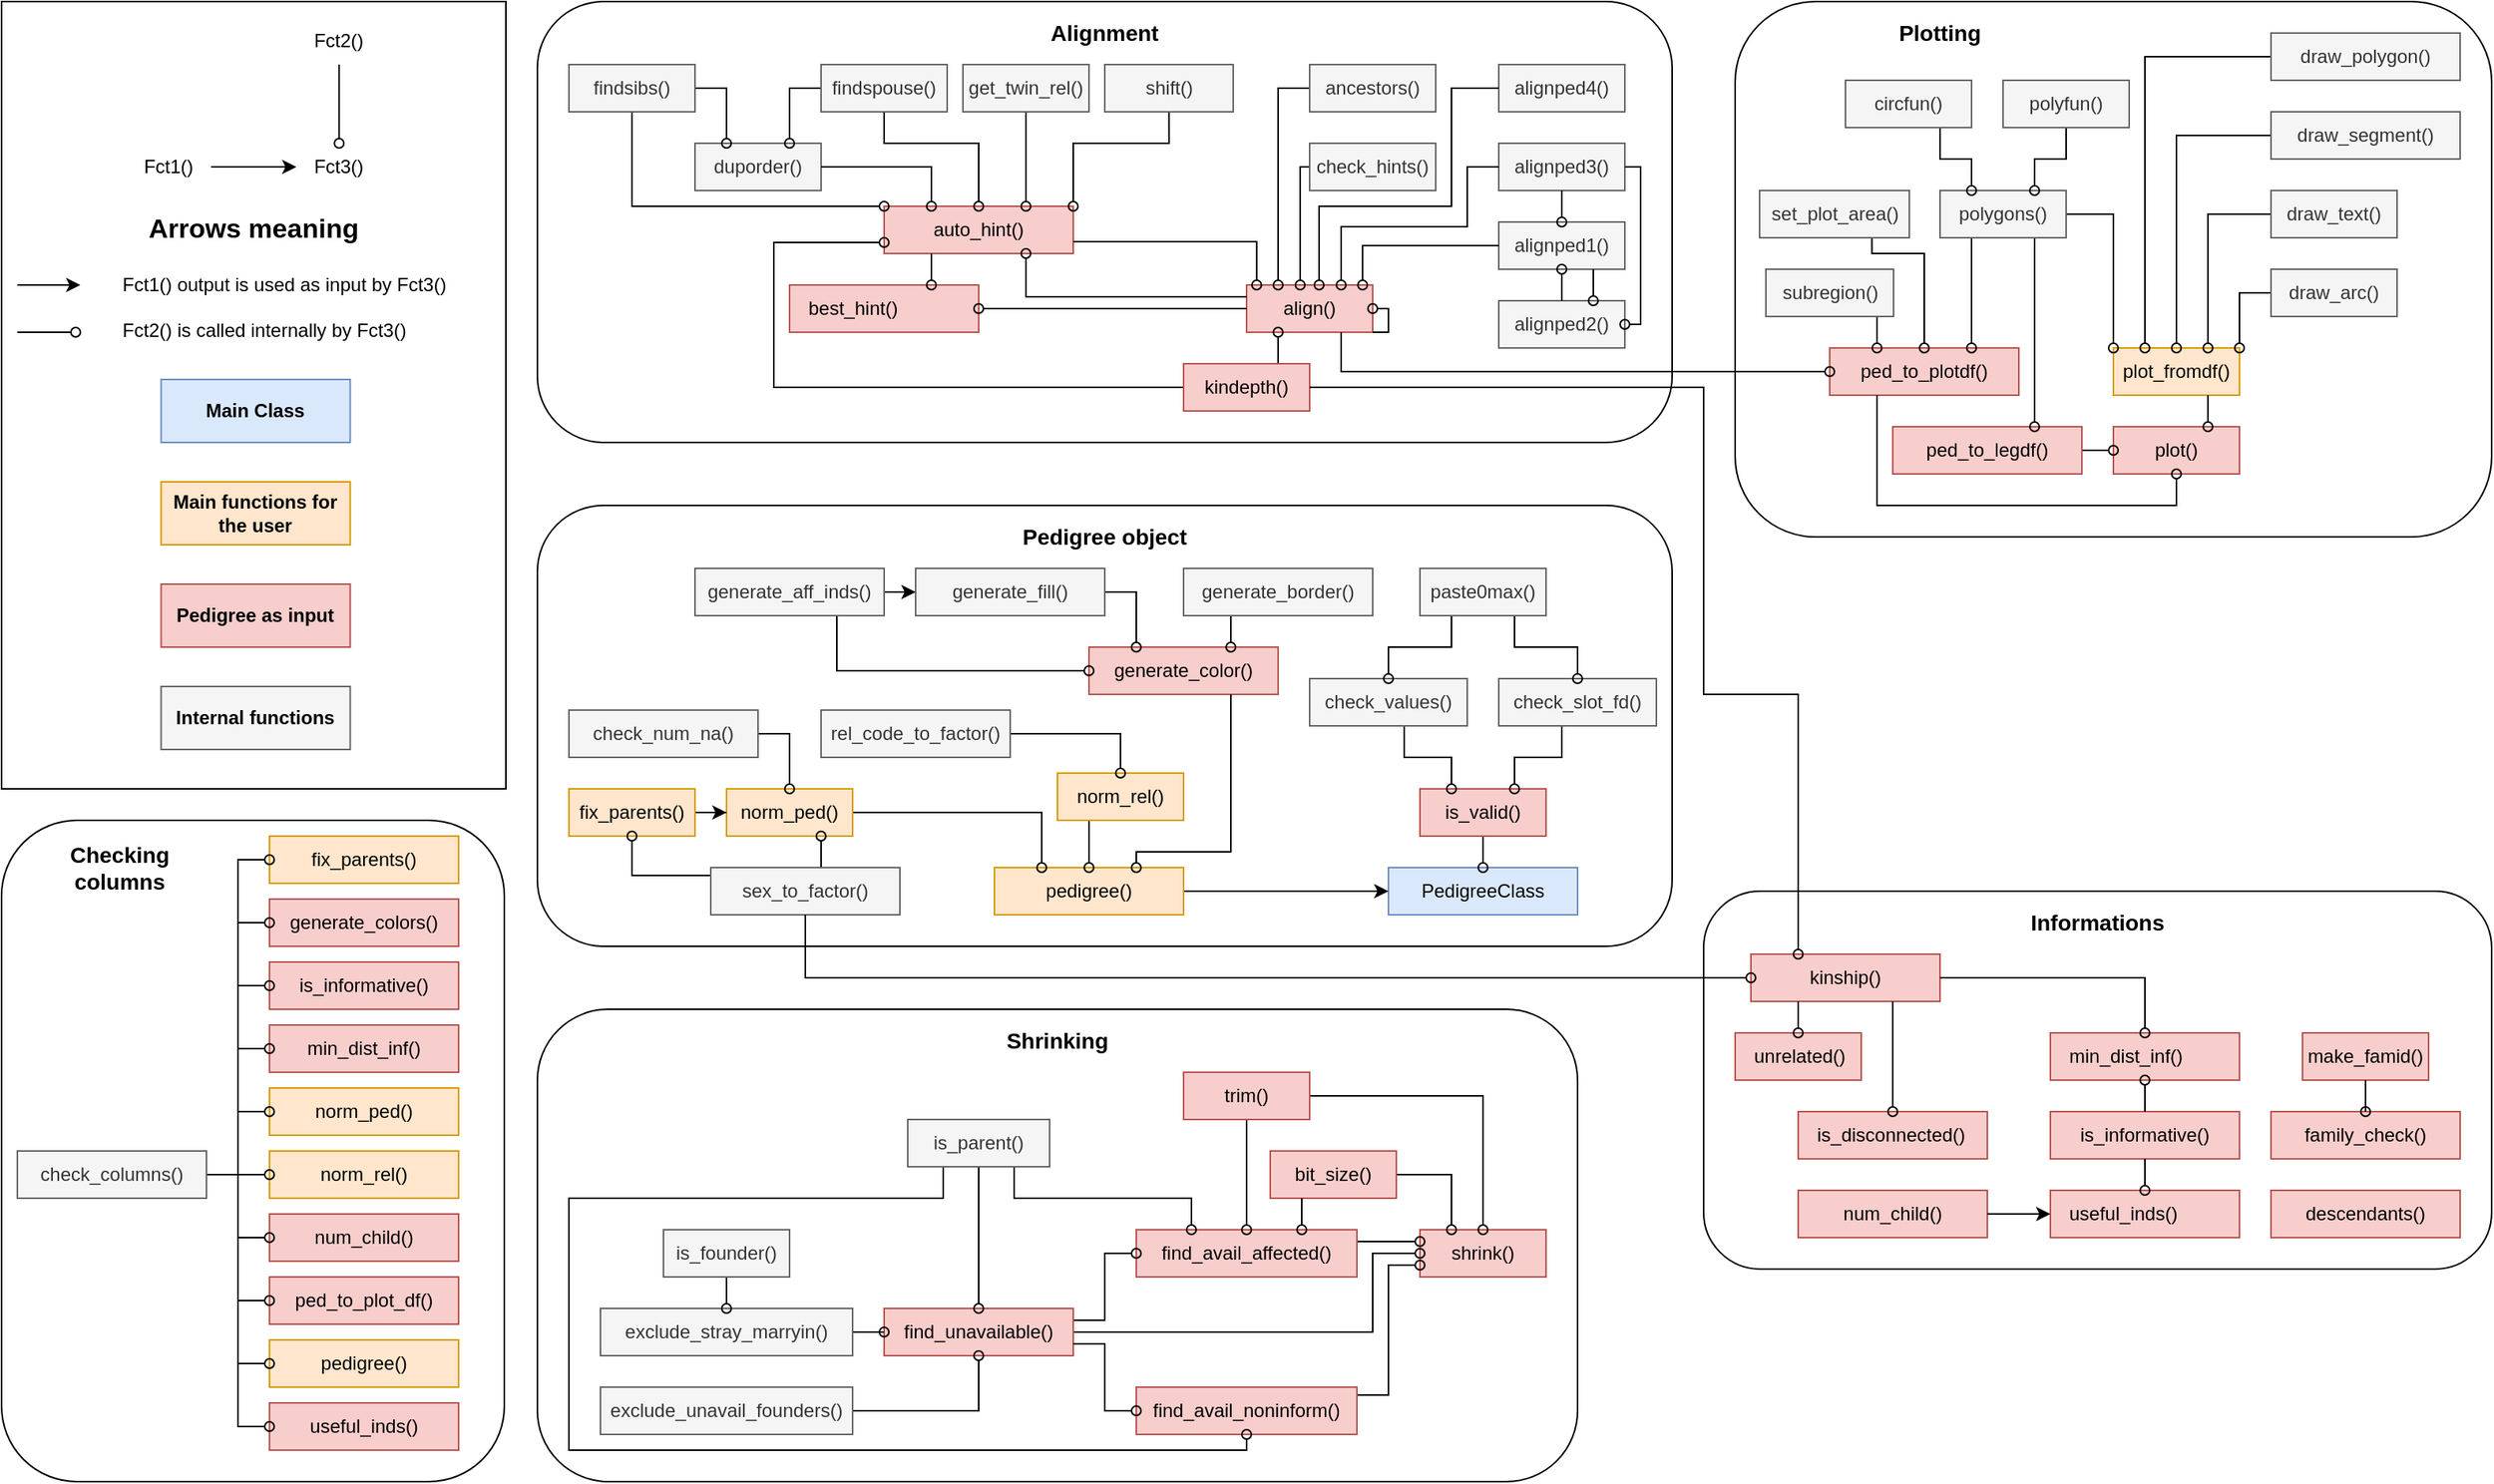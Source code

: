 <mxfile version="21.6.8" type="device">
  <diagram name="Page-1" id="XqKPbBKGxglJoeJdR0q-">
    <mxGraphModel dx="1576" dy="911" grid="1" gridSize="10" guides="1" tooltips="1" connect="1" arrows="1" fold="1" page="1" pageScale="1" pageWidth="1600" pageHeight="1200" math="0" shadow="0">
      <root>
        <mxCell id="0" />
        <mxCell id="JaYPxME51UQhbkBN1mZB-2" value="Plotting" parent="0" />
        <mxCell id="JaYPxME51UQhbkBN1mZB-3" value="" style="rounded=1;whiteSpace=wrap;html=1;fontSize=14;" vertex="1" parent="JaYPxME51UQhbkBN1mZB-2">
          <mxGeometry x="1120" y="240" width="480" height="340" as="geometry" />
        </mxCell>
        <mxCell id="JaYPxME51UQhbkBN1mZB-4" value="ped_to_plotdf()" style="text;html=1;strokeColor=#b85450;fillColor=#f8cecc;align=center;verticalAlign=middle;whiteSpace=wrap;rounded=0;" vertex="1" parent="JaYPxME51UQhbkBN1mZB-2">
          <mxGeometry x="1180" y="460" width="120" height="30" as="geometry" />
        </mxCell>
        <mxCell id="JaYPxME51UQhbkBN1mZB-5" value="plot_fromdf()" style="text;html=1;strokeColor=#d79b00;fillColor=#ffe6cc;align=center;verticalAlign=middle;whiteSpace=wrap;rounded=0;" vertex="1" parent="JaYPxME51UQhbkBN1mZB-2">
          <mxGeometry x="1360" y="460" width="80" height="30" as="geometry" />
        </mxCell>
        <mxCell id="JaYPxME51UQhbkBN1mZB-6" value="plot()" style="text;html=1;strokeColor=#b85450;fillColor=#f8cecc;align=center;verticalAlign=middle;whiteSpace=wrap;rounded=0;" vertex="1" parent="JaYPxME51UQhbkBN1mZB-2">
          <mxGeometry x="1360" y="510" width="80" height="30" as="geometry" />
        </mxCell>
        <mxCell id="JaYPxME51UQhbkBN1mZB-7" style="edgeStyle=orthogonalEdgeStyle;rounded=0;orthogonalLoop=1;jettySize=auto;html=1;exitX=1;exitY=0.5;exitDx=0;exitDy=0;entryX=0;entryY=0.5;entryDx=0;entryDy=0;fontSize=14;startArrow=none;startFill=0;endArrow=oval;endFill=0;" edge="1" parent="JaYPxME51UQhbkBN1mZB-2" source="JaYPxME51UQhbkBN1mZB-8" target="JaYPxME51UQhbkBN1mZB-6">
          <mxGeometry relative="1" as="geometry" />
        </mxCell>
        <mxCell id="JaYPxME51UQhbkBN1mZB-8" value="ped_to_legdf()" style="text;html=1;strokeColor=#b85450;fillColor=#f8cecc;align=center;verticalAlign=middle;whiteSpace=wrap;rounded=0;" vertex="1" parent="JaYPxME51UQhbkBN1mZB-2">
          <mxGeometry x="1220" y="510" width="120" height="30" as="geometry" />
        </mxCell>
        <mxCell id="JaYPxME51UQhbkBN1mZB-9" style="edgeStyle=orthogonalEdgeStyle;rounded=0;orthogonalLoop=1;jettySize=auto;html=1;exitX=0.25;exitY=1;exitDx=0;exitDy=0;endArrow=oval;endFill=0;" edge="1" parent="JaYPxME51UQhbkBN1mZB-2" source="JaYPxME51UQhbkBN1mZB-4">
          <mxGeometry relative="1" as="geometry">
            <mxPoint x="1400" y="540" as="targetPoint" />
            <Array as="points">
              <mxPoint x="1210" y="560" />
              <mxPoint x="1400" y="560" />
            </Array>
          </mxGeometry>
        </mxCell>
        <mxCell id="JaYPxME51UQhbkBN1mZB-10" style="edgeStyle=orthogonalEdgeStyle;rounded=0;orthogonalLoop=1;jettySize=auto;html=1;exitX=0.75;exitY=1;exitDx=0;exitDy=0;entryX=0.75;entryY=0;entryDx=0;entryDy=0;endArrow=oval;endFill=0;" edge="1" parent="JaYPxME51UQhbkBN1mZB-2" source="JaYPxME51UQhbkBN1mZB-5" target="JaYPxME51UQhbkBN1mZB-6">
          <mxGeometry relative="1" as="geometry" />
        </mxCell>
        <mxCell id="JaYPxME51UQhbkBN1mZB-11" style="edgeStyle=orthogonalEdgeStyle;rounded=0;orthogonalLoop=1;jettySize=auto;html=1;exitX=0;exitY=0.5;exitDx=0;exitDy=0;entryX=1;entryY=0;entryDx=0;entryDy=0;endArrow=oval;endFill=0;" edge="1" parent="JaYPxME51UQhbkBN1mZB-2" source="JaYPxME51UQhbkBN1mZB-12" target="JaYPxME51UQhbkBN1mZB-5">
          <mxGeometry relative="1" as="geometry">
            <Array as="points">
              <mxPoint x="1440" y="425" />
            </Array>
          </mxGeometry>
        </mxCell>
        <mxCell id="JaYPxME51UQhbkBN1mZB-12" value="draw_arc()" style="text;html=1;strokeColor=#666666;fillColor=#f5f5f5;align=center;verticalAlign=middle;whiteSpace=wrap;rounded=0;fontColor=#333333;" vertex="1" parent="JaYPxME51UQhbkBN1mZB-2">
          <mxGeometry x="1460" y="410" width="80" height="30" as="geometry" />
        </mxCell>
        <mxCell id="JaYPxME51UQhbkBN1mZB-13" style="edgeStyle=orthogonalEdgeStyle;rounded=0;orthogonalLoop=1;jettySize=auto;html=1;exitX=0;exitY=0.5;exitDx=0;exitDy=0;entryX=0.5;entryY=0;entryDx=0;entryDy=0;endArrow=oval;endFill=0;" edge="1" parent="JaYPxME51UQhbkBN1mZB-2" source="JaYPxME51UQhbkBN1mZB-14" target="JaYPxME51UQhbkBN1mZB-5">
          <mxGeometry relative="1" as="geometry">
            <Array as="points">
              <mxPoint x="1400" y="325" />
            </Array>
          </mxGeometry>
        </mxCell>
        <mxCell id="JaYPxME51UQhbkBN1mZB-14" value="draw_segment()" style="text;html=1;strokeColor=#666666;fillColor=#f5f5f5;align=center;verticalAlign=middle;whiteSpace=wrap;rounded=0;fontColor=#333333;" vertex="1" parent="JaYPxME51UQhbkBN1mZB-2">
          <mxGeometry x="1460" y="310" width="120" height="30" as="geometry" />
        </mxCell>
        <mxCell id="JaYPxME51UQhbkBN1mZB-15" value="" style="edgeStyle=orthogonalEdgeStyle;rounded=0;orthogonalLoop=1;jettySize=auto;html=1;endArrow=oval;endFill=0;exitX=0;exitY=0.5;exitDx=0;exitDy=0;entryX=0.75;entryY=0;entryDx=0;entryDy=0;" edge="1" parent="JaYPxME51UQhbkBN1mZB-2" source="JaYPxME51UQhbkBN1mZB-16" target="JaYPxME51UQhbkBN1mZB-5">
          <mxGeometry relative="1" as="geometry">
            <mxPoint x="1405" y="340" as="sourcePoint" />
            <Array as="points">
              <mxPoint x="1420" y="375" />
            </Array>
          </mxGeometry>
        </mxCell>
        <mxCell id="JaYPxME51UQhbkBN1mZB-16" value="draw_text()" style="text;html=1;strokeColor=#666666;fillColor=#f5f5f5;align=center;verticalAlign=middle;whiteSpace=wrap;rounded=0;fontColor=#333333;" vertex="1" parent="JaYPxME51UQhbkBN1mZB-2">
          <mxGeometry x="1460" y="360" width="80" height="30" as="geometry" />
        </mxCell>
        <mxCell id="JaYPxME51UQhbkBN1mZB-17" style="edgeStyle=orthogonalEdgeStyle;rounded=0;orthogonalLoop=1;jettySize=auto;html=1;exitX=0;exitY=0.5;exitDx=0;exitDy=0;entryX=0.25;entryY=0;entryDx=0;entryDy=0;endArrow=oval;endFill=0;" edge="1" parent="JaYPxME51UQhbkBN1mZB-2" source="JaYPxME51UQhbkBN1mZB-18" target="JaYPxME51UQhbkBN1mZB-5">
          <mxGeometry relative="1" as="geometry">
            <Array as="points">
              <mxPoint x="1380" y="275" />
            </Array>
          </mxGeometry>
        </mxCell>
        <mxCell id="JaYPxME51UQhbkBN1mZB-18" value="draw_polygon()" style="text;html=1;strokeColor=#666666;fillColor=#f5f5f5;align=center;verticalAlign=middle;whiteSpace=wrap;rounded=0;fontColor=#333333;" vertex="1" parent="JaYPxME51UQhbkBN1mZB-2">
          <mxGeometry x="1460" y="260" width="120" height="30" as="geometry" />
        </mxCell>
        <mxCell id="JaYPxME51UQhbkBN1mZB-19" value="" style="edgeStyle=orthogonalEdgeStyle;rounded=0;orthogonalLoop=1;jettySize=auto;html=1;entryX=0;entryY=0;entryDx=0;entryDy=0;endArrow=oval;endFill=0;" edge="1" parent="JaYPxME51UQhbkBN1mZB-2" source="JaYPxME51UQhbkBN1mZB-22" target="JaYPxME51UQhbkBN1mZB-5">
          <mxGeometry relative="1" as="geometry" />
        </mxCell>
        <mxCell id="JaYPxME51UQhbkBN1mZB-20" style="edgeStyle=orthogonalEdgeStyle;rounded=0;orthogonalLoop=1;jettySize=auto;html=1;exitX=0.75;exitY=1;exitDx=0;exitDy=0;endArrow=oval;endFill=0;entryX=0.75;entryY=0;entryDx=0;entryDy=0;" edge="1" parent="JaYPxME51UQhbkBN1mZB-2" source="JaYPxME51UQhbkBN1mZB-22" target="JaYPxME51UQhbkBN1mZB-8">
          <mxGeometry relative="1" as="geometry">
            <Array as="points" />
            <mxPoint x="1300" y="510" as="targetPoint" />
          </mxGeometry>
        </mxCell>
        <mxCell id="JaYPxME51UQhbkBN1mZB-21" style="edgeStyle=orthogonalEdgeStyle;rounded=0;orthogonalLoop=1;jettySize=auto;html=1;exitX=0.25;exitY=1;exitDx=0;exitDy=0;entryX=0.75;entryY=0;entryDx=0;entryDy=0;fontSize=14;startArrow=none;startFill=0;endArrow=oval;endFill=0;" edge="1" parent="JaYPxME51UQhbkBN1mZB-2" source="JaYPxME51UQhbkBN1mZB-22" target="JaYPxME51UQhbkBN1mZB-4">
          <mxGeometry relative="1" as="geometry" />
        </mxCell>
        <mxCell id="JaYPxME51UQhbkBN1mZB-22" value="polygons()" style="text;html=1;strokeColor=#666666;fillColor=#f5f5f5;align=center;verticalAlign=middle;whiteSpace=wrap;rounded=0;fontColor=#333333;" vertex="1" parent="JaYPxME51UQhbkBN1mZB-2">
          <mxGeometry x="1250" y="360" width="80" height="30" as="geometry" />
        </mxCell>
        <mxCell id="JaYPxME51UQhbkBN1mZB-23" value="" style="edgeStyle=orthogonalEdgeStyle;rounded=0;orthogonalLoop=1;jettySize=auto;html=1;entryX=0.75;entryY=0;entryDx=0;entryDy=0;endArrow=oval;endFill=0;exitX=0.5;exitY=1;exitDx=0;exitDy=0;" edge="1" parent="JaYPxME51UQhbkBN1mZB-2" source="JaYPxME51UQhbkBN1mZB-24" target="JaYPxME51UQhbkBN1mZB-22">
          <mxGeometry relative="1" as="geometry" />
        </mxCell>
        <mxCell id="JaYPxME51UQhbkBN1mZB-24" value="polyfun()" style="text;html=1;strokeColor=#666666;fillColor=#f5f5f5;align=center;verticalAlign=middle;whiteSpace=wrap;rounded=0;fontColor=#333333;" vertex="1" parent="JaYPxME51UQhbkBN1mZB-2">
          <mxGeometry x="1290" y="290" width="80" height="30" as="geometry" />
        </mxCell>
        <mxCell id="JaYPxME51UQhbkBN1mZB-25" value="" style="edgeStyle=orthogonalEdgeStyle;rounded=0;orthogonalLoop=1;jettySize=auto;html=1;entryX=0.25;entryY=0;entryDx=0;entryDy=0;endArrow=oval;endFill=0;exitX=0.75;exitY=1;exitDx=0;exitDy=0;" edge="1" parent="JaYPxME51UQhbkBN1mZB-2" source="JaYPxME51UQhbkBN1mZB-26" target="JaYPxME51UQhbkBN1mZB-22">
          <mxGeometry relative="1" as="geometry" />
        </mxCell>
        <mxCell id="JaYPxME51UQhbkBN1mZB-26" value="circfun()" style="text;html=1;strokeColor=#666666;fillColor=#f5f5f5;align=center;verticalAlign=middle;whiteSpace=wrap;rounded=0;fontColor=#333333;" vertex="1" parent="JaYPxME51UQhbkBN1mZB-2">
          <mxGeometry x="1190" y="290" width="80" height="30" as="geometry" />
        </mxCell>
        <mxCell id="JaYPxME51UQhbkBN1mZB-27" style="edgeStyle=orthogonalEdgeStyle;rounded=0;orthogonalLoop=1;jettySize=auto;html=1;exitX=0.75;exitY=1;exitDx=0;exitDy=0;entryX=0.25;entryY=0;entryDx=0;entryDy=0;endArrow=oval;endFill=0;" edge="1" parent="JaYPxME51UQhbkBN1mZB-2" source="JaYPxME51UQhbkBN1mZB-28" target="JaYPxME51UQhbkBN1mZB-4">
          <mxGeometry relative="1" as="geometry" />
        </mxCell>
        <mxCell id="JaYPxME51UQhbkBN1mZB-28" value="subregion()" style="text;html=1;strokeColor=#666666;fillColor=#f5f5f5;align=center;verticalAlign=middle;whiteSpace=wrap;rounded=0;fontColor=#333333;" vertex="1" parent="JaYPxME51UQhbkBN1mZB-2">
          <mxGeometry x="1139.5" y="410" width="81" height="30" as="geometry" />
        </mxCell>
        <mxCell id="JaYPxME51UQhbkBN1mZB-29" style="edgeStyle=orthogonalEdgeStyle;rounded=0;orthogonalLoop=1;jettySize=auto;html=1;exitX=0.75;exitY=1;exitDx=0;exitDy=0;entryX=0.5;entryY=0;entryDx=0;entryDy=0;endArrow=oval;endFill=0;" edge="1" parent="JaYPxME51UQhbkBN1mZB-2" source="JaYPxME51UQhbkBN1mZB-30" target="JaYPxME51UQhbkBN1mZB-4">
          <mxGeometry relative="1" as="geometry">
            <Array as="points">
              <mxPoint x="1211" y="400" />
              <mxPoint x="1230" y="400" />
            </Array>
          </mxGeometry>
        </mxCell>
        <mxCell id="JaYPxME51UQhbkBN1mZB-30" value="set_plot_area()" style="text;html=1;strokeColor=#666666;fillColor=#f5f5f5;align=center;verticalAlign=middle;whiteSpace=wrap;rounded=0;fontColor=#333333;" vertex="1" parent="JaYPxME51UQhbkBN1mZB-2">
          <mxGeometry x="1135.5" y="360" width="95" height="30" as="geometry" />
        </mxCell>
        <mxCell id="JaYPxME51UQhbkBN1mZB-31" value="Plotting" style="text;html=1;strokeColor=none;fillColor=none;align=center;verticalAlign=middle;whiteSpace=wrap;rounded=0;fontSize=14;fontStyle=1" vertex="1" parent="JaYPxME51UQhbkBN1mZB-2">
          <mxGeometry x="1120" y="240" width="260" height="40" as="geometry" />
        </mxCell>
        <mxCell id="JaYPxME51UQhbkBN1mZB-36" value="Shrinking" parent="0" />
        <mxCell id="JaYPxME51UQhbkBN1mZB-60" value="" style="rounded=1;whiteSpace=wrap;html=1;fontSize=14;" vertex="1" parent="JaYPxME51UQhbkBN1mZB-36">
          <mxGeometry x="360" y="880" width="660" height="300" as="geometry" />
        </mxCell>
        <mxCell id="JaYPxME51UQhbkBN1mZB-61" value="shrink()" style="text;html=1;strokeColor=#b85450;fillColor=#f8cecc;align=center;verticalAlign=middle;whiteSpace=wrap;rounded=0;" vertex="1" parent="JaYPxME51UQhbkBN1mZB-36">
          <mxGeometry x="920" y="1020" width="80" height="30" as="geometry" />
        </mxCell>
        <mxCell id="JaYPxME51UQhbkBN1mZB-62" style="edgeStyle=orthogonalEdgeStyle;rounded=0;orthogonalLoop=1;jettySize=auto;html=1;exitX=1;exitY=0.5;exitDx=0;exitDy=0;entryX=0.25;entryY=0;entryDx=0;entryDy=0;endArrow=oval;endFill=0;" edge="1" parent="JaYPxME51UQhbkBN1mZB-36" source="JaYPxME51UQhbkBN1mZB-63" target="JaYPxME51UQhbkBN1mZB-61">
          <mxGeometry relative="1" as="geometry">
            <Array as="points">
              <mxPoint x="940" y="985" />
            </Array>
          </mxGeometry>
        </mxCell>
        <mxCell id="JaYPxME51UQhbkBN1mZB-63" value="&lt;div&gt;bit_size()&lt;/div&gt;" style="text;html=1;strokeColor=#b85450;fillColor=#f8cecc;align=center;verticalAlign=middle;whiteSpace=wrap;rounded=0;" vertex="1" parent="JaYPxME51UQhbkBN1mZB-36">
          <mxGeometry x="825" y="970" width="80" height="30" as="geometry" />
        </mxCell>
        <mxCell id="JaYPxME51UQhbkBN1mZB-64" style="edgeStyle=orthogonalEdgeStyle;rounded=0;orthogonalLoop=1;jettySize=auto;html=1;exitX=1;exitY=0.25;exitDx=0;exitDy=0;entryX=0;entryY=0.25;entryDx=0;entryDy=0;endArrow=oval;endFill=0;" edge="1" parent="JaYPxME51UQhbkBN1mZB-36" source="JaYPxME51UQhbkBN1mZB-65" target="JaYPxME51UQhbkBN1mZB-61">
          <mxGeometry relative="1" as="geometry">
            <Array as="points">
              <mxPoint x="900" y="1028" />
              <mxPoint x="900" y="1028" />
            </Array>
          </mxGeometry>
        </mxCell>
        <mxCell id="JaYPxME51UQhbkBN1mZB-65" value="&lt;div&gt;find_avail_affected()&lt;/div&gt;" style="text;html=1;strokeColor=#b85450;fillColor=#f8cecc;align=center;verticalAlign=middle;whiteSpace=wrap;rounded=0;" vertex="1" parent="JaYPxME51UQhbkBN1mZB-36">
          <mxGeometry x="740" y="1020" width="140" height="30" as="geometry" />
        </mxCell>
        <mxCell id="JaYPxME51UQhbkBN1mZB-66" value="" style="edgeStyle=orthogonalEdgeStyle;rounded=0;orthogonalLoop=1;jettySize=auto;html=1;entryX=0.5;entryY=0;entryDx=0;entryDy=0;endArrow=oval;endFill=0;exitX=0.5;exitY=1;exitDx=0;exitDy=0;" edge="1" parent="JaYPxME51UQhbkBN1mZB-36" source="JaYPxME51UQhbkBN1mZB-68" target="JaYPxME51UQhbkBN1mZB-65">
          <mxGeometry relative="1" as="geometry" />
        </mxCell>
        <mxCell id="JaYPxME51UQhbkBN1mZB-67" style="edgeStyle=orthogonalEdgeStyle;rounded=0;orthogonalLoop=1;jettySize=auto;html=1;exitX=1;exitY=0.5;exitDx=0;exitDy=0;entryX=0.5;entryY=0;entryDx=0;entryDy=0;endArrow=oval;endFill=0;" edge="1" parent="JaYPxME51UQhbkBN1mZB-36" source="JaYPxME51UQhbkBN1mZB-68" target="JaYPxME51UQhbkBN1mZB-61">
          <mxGeometry relative="1" as="geometry">
            <Array as="points">
              <mxPoint x="960" y="935" />
            </Array>
          </mxGeometry>
        </mxCell>
        <mxCell id="JaYPxME51UQhbkBN1mZB-68" value="trim()" style="text;html=1;strokeColor=#b85450;fillColor=#f8cecc;align=center;verticalAlign=middle;whiteSpace=wrap;rounded=0;" vertex="1" parent="JaYPxME51UQhbkBN1mZB-36">
          <mxGeometry x="770" y="920" width="80" height="30" as="geometry" />
        </mxCell>
        <mxCell id="JaYPxME51UQhbkBN1mZB-69" value="" style="edgeStyle=orthogonalEdgeStyle;rounded=0;orthogonalLoop=1;jettySize=auto;html=1;endArrow=oval;endFill=0;exitX=1;exitY=0.25;exitDx=0;exitDy=0;entryX=0;entryY=0.5;entryDx=0;entryDy=0;" edge="1" parent="JaYPxME51UQhbkBN1mZB-36" source="JaYPxME51UQhbkBN1mZB-71" target="JaYPxME51UQhbkBN1mZB-65">
          <mxGeometry relative="1" as="geometry">
            <Array as="points">
              <mxPoint x="720" y="1078" />
              <mxPoint x="720" y="1035" />
            </Array>
          </mxGeometry>
        </mxCell>
        <mxCell id="JaYPxME51UQhbkBN1mZB-70" style="edgeStyle=orthogonalEdgeStyle;rounded=0;orthogonalLoop=1;jettySize=auto;html=1;exitX=1;exitY=0.5;exitDx=0;exitDy=0;entryX=0;entryY=0.5;entryDx=0;entryDy=0;endArrow=oval;endFill=0;entryPerimeter=0;" edge="1" parent="JaYPxME51UQhbkBN1mZB-36" source="JaYPxME51UQhbkBN1mZB-71" target="JaYPxME51UQhbkBN1mZB-61">
          <mxGeometry relative="1" as="geometry">
            <Array as="points">
              <mxPoint x="890" y="1085" />
              <mxPoint x="890" y="1035" />
            </Array>
          </mxGeometry>
        </mxCell>
        <mxCell id="JaYPxME51UQhbkBN1mZB-71" value="find_unavailable()" style="text;html=1;strokeColor=#b85450;fillColor=#f8cecc;align=center;verticalAlign=middle;whiteSpace=wrap;rounded=0;" vertex="1" parent="JaYPxME51UQhbkBN1mZB-36">
          <mxGeometry x="580" y="1070" width="120" height="30" as="geometry" />
        </mxCell>
        <mxCell id="JaYPxME51UQhbkBN1mZB-72" style="edgeStyle=orthogonalEdgeStyle;rounded=0;orthogonalLoop=1;jettySize=auto;html=1;exitX=1;exitY=0.5;exitDx=0;exitDy=0;entryX=0;entryY=0.75;entryDx=0;entryDy=0;endArrow=oval;endFill=0;" edge="1" parent="JaYPxME51UQhbkBN1mZB-36" source="JaYPxME51UQhbkBN1mZB-73" target="JaYPxME51UQhbkBN1mZB-61">
          <mxGeometry relative="1" as="geometry">
            <Array as="points">
              <mxPoint x="880" y="1125" />
              <mxPoint x="900" y="1125" />
              <mxPoint x="900" y="1043" />
            </Array>
          </mxGeometry>
        </mxCell>
        <mxCell id="JaYPxME51UQhbkBN1mZB-73" value="&lt;div&gt;find_avail_noninform()&lt;/div&gt;" style="text;html=1;strokeColor=#b85450;fillColor=#f8cecc;align=center;verticalAlign=middle;whiteSpace=wrap;rounded=0;" vertex="1" parent="JaYPxME51UQhbkBN1mZB-36">
          <mxGeometry x="740" y="1120" width="140" height="30" as="geometry" />
        </mxCell>
        <mxCell id="JaYPxME51UQhbkBN1mZB-74" value="" style="edgeStyle=orthogonalEdgeStyle;rounded=0;orthogonalLoop=1;jettySize=auto;html=1;endArrow=oval;endFill=0;" edge="1" parent="JaYPxME51UQhbkBN1mZB-36" source="JaYPxME51UQhbkBN1mZB-75" target="JaYPxME51UQhbkBN1mZB-71">
          <mxGeometry relative="1" as="geometry" />
        </mxCell>
        <mxCell id="JaYPxME51UQhbkBN1mZB-75" value="exclude_unavail_founders()" style="text;html=1;strokeColor=#666666;fillColor=#f5f5f5;align=center;verticalAlign=middle;whiteSpace=wrap;rounded=0;fontColor=#333333;" vertex="1" parent="JaYPxME51UQhbkBN1mZB-36">
          <mxGeometry x="400" y="1120" width="160" height="30" as="geometry" />
        </mxCell>
        <mxCell id="JaYPxME51UQhbkBN1mZB-76" value="" style="edgeStyle=orthogonalEdgeStyle;rounded=0;orthogonalLoop=1;jettySize=auto;html=1;endArrow=oval;endFill=0;" edge="1" parent="JaYPxME51UQhbkBN1mZB-36" source="JaYPxME51UQhbkBN1mZB-77" target="JaYPxME51UQhbkBN1mZB-71">
          <mxGeometry relative="1" as="geometry" />
        </mxCell>
        <mxCell id="JaYPxME51UQhbkBN1mZB-77" value="&lt;div&gt;exclude_stray_marryin()&lt;/div&gt;" style="text;html=1;strokeColor=#666666;fillColor=#f5f5f5;align=center;verticalAlign=middle;whiteSpace=wrap;rounded=0;fontColor=#333333;" vertex="1" parent="JaYPxME51UQhbkBN1mZB-36">
          <mxGeometry x="400" y="1070" width="160" height="30" as="geometry" />
        </mxCell>
        <mxCell id="JaYPxME51UQhbkBN1mZB-78" style="edgeStyle=orthogonalEdgeStyle;rounded=0;orthogonalLoop=1;jettySize=auto;html=1;exitX=0.75;exitY=1;exitDx=0;exitDy=0;entryX=0.25;entryY=0;entryDx=0;entryDy=0;endArrow=oval;endFill=0;" edge="1" parent="JaYPxME51UQhbkBN1mZB-36" source="JaYPxME51UQhbkBN1mZB-81" target="JaYPxME51UQhbkBN1mZB-65">
          <mxGeometry relative="1" as="geometry">
            <Array as="points">
              <mxPoint x="663" y="1000" />
              <mxPoint x="775" y="1000" />
            </Array>
          </mxGeometry>
        </mxCell>
        <mxCell id="JaYPxME51UQhbkBN1mZB-79" style="edgeStyle=orthogonalEdgeStyle;rounded=0;orthogonalLoop=1;jettySize=auto;html=1;exitX=0.25;exitY=1;exitDx=0;exitDy=0;entryX=0.5;entryY=1;entryDx=0;entryDy=0;endArrow=oval;endFill=0;" edge="1" parent="JaYPxME51UQhbkBN1mZB-36" source="JaYPxME51UQhbkBN1mZB-81" target="JaYPxME51UQhbkBN1mZB-73">
          <mxGeometry relative="1" as="geometry">
            <Array as="points">
              <mxPoint x="618" y="1000" />
              <mxPoint x="380" y="1000" />
              <mxPoint x="380" y="1160" />
              <mxPoint x="810" y="1160" />
            </Array>
          </mxGeometry>
        </mxCell>
        <mxCell id="JaYPxME51UQhbkBN1mZB-80" style="edgeStyle=orthogonalEdgeStyle;rounded=0;orthogonalLoop=1;jettySize=auto;html=1;exitX=0.5;exitY=1;exitDx=0;exitDy=0;entryX=0.5;entryY=0;entryDx=0;entryDy=0;endArrow=oval;endFill=0;" edge="1" parent="JaYPxME51UQhbkBN1mZB-36" source="JaYPxME51UQhbkBN1mZB-81" target="JaYPxME51UQhbkBN1mZB-71">
          <mxGeometry relative="1" as="geometry">
            <Array as="points">
              <mxPoint x="640" y="985" />
            </Array>
          </mxGeometry>
        </mxCell>
        <mxCell id="JaYPxME51UQhbkBN1mZB-81" value="is_parent()" style="text;html=1;strokeColor=#666666;fillColor=#f5f5f5;align=center;verticalAlign=middle;whiteSpace=wrap;rounded=0;fontColor=#333333;" vertex="1" parent="JaYPxME51UQhbkBN1mZB-36">
          <mxGeometry x="595" y="950" width="90" height="30" as="geometry" />
        </mxCell>
        <mxCell id="JaYPxME51UQhbkBN1mZB-82" style="edgeStyle=orthogonalEdgeStyle;rounded=0;orthogonalLoop=1;jettySize=auto;html=1;exitX=0.5;exitY=1;exitDx=0;exitDy=0;entryX=0.5;entryY=0;entryDx=0;entryDy=0;fontSize=14;startArrow=none;startFill=0;endArrow=oval;endFill=0;" edge="1" parent="JaYPxME51UQhbkBN1mZB-36" source="JaYPxME51UQhbkBN1mZB-83" target="JaYPxME51UQhbkBN1mZB-77">
          <mxGeometry relative="1" as="geometry" />
        </mxCell>
        <mxCell id="JaYPxME51UQhbkBN1mZB-83" value="is_founder()" style="text;html=1;strokeColor=#666666;fillColor=#f5f5f5;align=center;verticalAlign=middle;whiteSpace=wrap;rounded=0;fontColor=#333333;" vertex="1" parent="JaYPxME51UQhbkBN1mZB-36">
          <mxGeometry x="440" y="1020" width="80" height="30" as="geometry" />
        </mxCell>
        <mxCell id="JaYPxME51UQhbkBN1mZB-84" value="Shrinking" style="text;html=1;strokeColor=none;fillColor=none;align=center;verticalAlign=middle;whiteSpace=wrap;rounded=0;fontSize=14;fontStyle=1" vertex="1" parent="JaYPxME51UQhbkBN1mZB-36">
          <mxGeometry x="360" y="880" width="660" height="40" as="geometry" />
        </mxCell>
        <mxCell id="JaYPxME51UQhbkBN1mZB-85" style="edgeStyle=orthogonalEdgeStyle;rounded=0;orthogonalLoop=1;jettySize=auto;html=1;exitX=0.25;exitY=1;exitDx=0;exitDy=0;entryX=0.75;entryY=0;entryDx=0;entryDy=0;fontSize=14;startArrow=none;startFill=0;endArrow=oval;endFill=0;" edge="1" parent="JaYPxME51UQhbkBN1mZB-36" source="JaYPxME51UQhbkBN1mZB-63" target="JaYPxME51UQhbkBN1mZB-65">
          <mxGeometry relative="1" as="geometry" />
        </mxCell>
        <mxCell id="JaYPxME51UQhbkBN1mZB-86" style="edgeStyle=orthogonalEdgeStyle;rounded=0;orthogonalLoop=1;jettySize=auto;html=1;exitX=1;exitY=0.75;exitDx=0;exitDy=0;entryX=0;entryY=0.5;entryDx=0;entryDy=0;endArrow=oval;endFill=0;" edge="1" parent="JaYPxME51UQhbkBN1mZB-36" source="JaYPxME51UQhbkBN1mZB-71" target="JaYPxME51UQhbkBN1mZB-73">
          <mxGeometry relative="1" as="geometry">
            <Array as="points">
              <mxPoint x="720" y="1093" />
              <mxPoint x="720" y="1135" />
            </Array>
          </mxGeometry>
        </mxCell>
        <mxCell id="JaYPxME51UQhbkBN1mZB-37" value="Informations" parent="0" />
        <mxCell id="JaYPxME51UQhbkBN1mZB-40" value="" style="rounded=1;whiteSpace=wrap;html=1;fontSize=14;" vertex="1" parent="JaYPxME51UQhbkBN1mZB-37">
          <mxGeometry x="1100" y="805" width="500" height="240" as="geometry" />
        </mxCell>
        <mxCell id="JaYPxME51UQhbkBN1mZB-41" value="kinship()" style="text;html=1;strokeColor=#b85450;fillColor=#f8cecc;align=center;verticalAlign=middle;whiteSpace=wrap;rounded=0;flipV=0;" vertex="1" parent="JaYPxME51UQhbkBN1mZB-37">
          <mxGeometry x="1130" y="845" width="120" height="30" as="geometry" />
        </mxCell>
        <mxCell id="JaYPxME51UQhbkBN1mZB-42" value="Informations" style="text;html=1;strokeColor=none;fillColor=none;align=center;verticalAlign=middle;whiteSpace=wrap;rounded=0;fontSize=14;fontStyle=1" vertex="1" parent="JaYPxME51UQhbkBN1mZB-37">
          <mxGeometry x="1100" y="805" width="500" height="40" as="geometry" />
        </mxCell>
        <mxCell id="JaYPxME51UQhbkBN1mZB-43" value="descendants()" style="text;html=1;strokeColor=#b85450;fillColor=#f8cecc;align=center;verticalAlign=middle;whiteSpace=wrap;rounded=0;" vertex="1" parent="JaYPxME51UQhbkBN1mZB-37">
          <mxGeometry x="1460" y="995" width="120" height="30" as="geometry" />
        </mxCell>
        <mxCell id="JaYPxME51UQhbkBN1mZB-44" value="make_famid()" style="text;html=1;strokeColor=#b85450;fillColor=#f8cecc;align=center;verticalAlign=middle;whiteSpace=wrap;rounded=0;" vertex="1" parent="JaYPxME51UQhbkBN1mZB-37">
          <mxGeometry x="1480" y="895" width="80" height="30" as="geometry" />
        </mxCell>
        <mxCell id="JaYPxME51UQhbkBN1mZB-45" value="&lt;div&gt;family_check()&lt;/div&gt;" style="text;html=1;strokeColor=#b85450;fillColor=#f8cecc;align=center;verticalAlign=middle;whiteSpace=wrap;rounded=0;" vertex="1" parent="JaYPxME51UQhbkBN1mZB-37">
          <mxGeometry x="1460" y="945" width="120" height="30" as="geometry" />
        </mxCell>
        <mxCell id="JaYPxME51UQhbkBN1mZB-46" value="is_informative()" style="text;html=1;strokeColor=#b85450;fillColor=#f8cecc;align=center;verticalAlign=middle;whiteSpace=wrap;rounded=0;flipV=0;" vertex="1" parent="JaYPxME51UQhbkBN1mZB-37">
          <mxGeometry x="1320" y="945" width="120" height="30" as="geometry" />
        </mxCell>
        <mxCell id="JaYPxME51UQhbkBN1mZB-47" value="num_child()" style="text;html=1;strokeColor=#b85450;fillColor=#f8cecc;align=center;verticalAlign=middle;whiteSpace=wrap;rounded=0;flipV=0;" vertex="1" parent="JaYPxME51UQhbkBN1mZB-37">
          <mxGeometry x="1160" y="995" width="120" height="30" as="geometry" />
        </mxCell>
        <mxCell id="JaYPxME51UQhbkBN1mZB-48" value="useful_inds()" style="text;html=1;strokeColor=#b85450;fillColor=#f8cecc;align=left;verticalAlign=middle;whiteSpace=wrap;rounded=0;spacingLeft=10;flipV=0;" vertex="1" parent="JaYPxME51UQhbkBN1mZB-37">
          <mxGeometry x="1320" y="995" width="120" height="30" as="geometry" />
        </mxCell>
        <mxCell id="JaYPxME51UQhbkBN1mZB-49" style="edgeStyle=orthogonalEdgeStyle;rounded=0;orthogonalLoop=1;jettySize=auto;html=1;exitX=1;exitY=0.5;exitDx=0;exitDy=0;entryX=0;entryY=0.5;entryDx=0;entryDy=0;" edge="1" parent="JaYPxME51UQhbkBN1mZB-37" source="JaYPxME51UQhbkBN1mZB-47" target="JaYPxME51UQhbkBN1mZB-48">
          <mxGeometry relative="1" as="geometry">
            <mxPoint x="1310" y="1045" as="targetPoint" />
          </mxGeometry>
        </mxCell>
        <mxCell id="JaYPxME51UQhbkBN1mZB-50" value="kinship()" style="text;html=1;strokeColor=#b85450;fillColor=#f8cecc;align=center;verticalAlign=middle;whiteSpace=wrap;rounded=0;flipV=0;" vertex="1" parent="JaYPxME51UQhbkBN1mZB-37">
          <mxGeometry x="1130" y="845" width="120" height="30" as="geometry" />
        </mxCell>
        <mxCell id="JaYPxME51UQhbkBN1mZB-51" value="min_dist_inf()" style="text;html=1;strokeColor=#b85450;fillColor=#f8cecc;align=left;verticalAlign=middle;whiteSpace=wrap;rounded=0;spacingLeft=10;flipV=0;" vertex="1" parent="JaYPxME51UQhbkBN1mZB-37">
          <mxGeometry x="1320" y="895" width="120" height="30" as="geometry" />
        </mxCell>
        <mxCell id="JaYPxME51UQhbkBN1mZB-52" value="is_disconnected()" style="text;html=1;strokeColor=#b85450;fillColor=#f8cecc;align=left;verticalAlign=middle;whiteSpace=wrap;rounded=0;spacingLeft=10;flipV=0;" vertex="1" parent="JaYPxME51UQhbkBN1mZB-37">
          <mxGeometry x="1160" y="945" width="120" height="30" as="geometry" />
        </mxCell>
        <mxCell id="JaYPxME51UQhbkBN1mZB-53" value="unrelated()" style="text;html=1;strokeColor=#b85450;fillColor=#f8cecc;align=left;verticalAlign=middle;whiteSpace=wrap;rounded=0;spacingLeft=10;flipV=0;" vertex="1" parent="JaYPxME51UQhbkBN1mZB-37">
          <mxGeometry x="1120" y="895" width="80" height="30" as="geometry" />
        </mxCell>
        <mxCell id="JaYPxME51UQhbkBN1mZB-54" style="edgeStyle=orthogonalEdgeStyle;rounded=0;orthogonalLoop=1;jettySize=auto;html=1;entryX=0.5;entryY=0;entryDx=0;entryDy=0;endArrow=oval;endFill=0;exitX=0.75;exitY=1;exitDx=0;exitDy=0;" edge="1" parent="JaYPxME51UQhbkBN1mZB-37" source="JaYPxME51UQhbkBN1mZB-50" target="JaYPxME51UQhbkBN1mZB-52">
          <mxGeometry relative="1" as="geometry">
            <mxPoint x="1160" y="875" as="sourcePoint" />
          </mxGeometry>
        </mxCell>
        <mxCell id="JaYPxME51UQhbkBN1mZB-55" value="" style="edgeStyle=orthogonalEdgeStyle;rounded=0;orthogonalLoop=1;jettySize=auto;html=1;endArrow=oval;endFill=0;" edge="1" parent="JaYPxME51UQhbkBN1mZB-37" source="JaYPxME51UQhbkBN1mZB-44" target="JaYPxME51UQhbkBN1mZB-45">
          <mxGeometry relative="1" as="geometry" />
        </mxCell>
        <mxCell id="JaYPxME51UQhbkBN1mZB-56" style="edgeStyle=orthogonalEdgeStyle;rounded=0;orthogonalLoop=1;jettySize=auto;html=1;exitX=0.25;exitY=1;exitDx=0;exitDy=0;entryX=0.5;entryY=0;entryDx=0;entryDy=0;fontSize=14;startArrow=none;startFill=0;endArrow=oval;endFill=0;" edge="1" parent="JaYPxME51UQhbkBN1mZB-37" source="JaYPxME51UQhbkBN1mZB-50" target="JaYPxME51UQhbkBN1mZB-53">
          <mxGeometry relative="1" as="geometry" />
        </mxCell>
        <mxCell id="JaYPxME51UQhbkBN1mZB-57" style="edgeStyle=orthogonalEdgeStyle;rounded=0;orthogonalLoop=1;jettySize=auto;html=1;exitX=0.5;exitY=0;exitDx=0;exitDy=0;entryX=0.5;entryY=1;entryDx=0;entryDy=0;fontSize=14;startArrow=none;startFill=0;endArrow=oval;endFill=0;" edge="1" parent="JaYPxME51UQhbkBN1mZB-37" source="JaYPxME51UQhbkBN1mZB-46" target="JaYPxME51UQhbkBN1mZB-51">
          <mxGeometry relative="1" as="geometry" />
        </mxCell>
        <mxCell id="JaYPxME51UQhbkBN1mZB-58" style="edgeStyle=orthogonalEdgeStyle;rounded=0;orthogonalLoop=1;jettySize=auto;html=1;exitX=1;exitY=0.5;exitDx=0;exitDy=0;entryX=0.5;entryY=0;entryDx=0;entryDy=0;fontSize=14;startArrow=none;startFill=0;endArrow=oval;endFill=0;" edge="1" parent="JaYPxME51UQhbkBN1mZB-37" source="JaYPxME51UQhbkBN1mZB-50" target="JaYPxME51UQhbkBN1mZB-51">
          <mxGeometry relative="1" as="geometry">
            <Array as="points">
              <mxPoint x="1380" y="860" />
            </Array>
          </mxGeometry>
        </mxCell>
        <mxCell id="JaYPxME51UQhbkBN1mZB-59" style="edgeStyle=orthogonalEdgeStyle;rounded=0;orthogonalLoop=1;jettySize=auto;html=1;exitX=0.5;exitY=1;exitDx=0;exitDy=0;entryX=0.5;entryY=0;entryDx=0;entryDy=0;fontSize=14;startArrow=none;startFill=0;endArrow=oval;endFill=0;" edge="1" parent="JaYPxME51UQhbkBN1mZB-37" source="JaYPxME51UQhbkBN1mZB-46" target="JaYPxME51UQhbkBN1mZB-48">
          <mxGeometry relative="1" as="geometry" />
        </mxCell>
        <mxCell id="JaYPxME51UQhbkBN1mZB-38" value="PedigreeObj" parent="0" />
        <mxCell id="JaYPxME51UQhbkBN1mZB-87" value="" style="rounded=1;whiteSpace=wrap;html=1;fontSize=14;" vertex="1" parent="JaYPxME51UQhbkBN1mZB-38">
          <mxGeometry x="360" y="560" width="720" height="280" as="geometry" />
        </mxCell>
        <mxCell id="JaYPxME51UQhbkBN1mZB-88" value="generate_color()" style="text;html=1;strokeColor=#b85450;fillColor=#f8cecc;align=center;verticalAlign=middle;whiteSpace=wrap;rounded=0;" vertex="1" parent="JaYPxME51UQhbkBN1mZB-38">
          <mxGeometry x="710" y="650" width="120" height="30" as="geometry" />
        </mxCell>
        <mxCell id="JaYPxME51UQhbkBN1mZB-89" value="PedigreeClass" style="text;html=1;strokeColor=#6c8ebf;fillColor=#dae8fc;align=center;verticalAlign=middle;whiteSpace=wrap;rounded=0;" vertex="1" parent="JaYPxME51UQhbkBN1mZB-38">
          <mxGeometry x="900" y="790" width="120" height="30" as="geometry" />
        </mxCell>
        <mxCell id="JaYPxME51UQhbkBN1mZB-90" value="" style="edgeStyle=orthogonalEdgeStyle;rounded=0;orthogonalLoop=1;jettySize=auto;html=1;" edge="1" parent="JaYPxME51UQhbkBN1mZB-38" source="JaYPxME51UQhbkBN1mZB-91" target="JaYPxME51UQhbkBN1mZB-89">
          <mxGeometry relative="1" as="geometry" />
        </mxCell>
        <mxCell id="JaYPxME51UQhbkBN1mZB-91" value="pedigree()" style="text;html=1;strokeColor=#d79b00;fillColor=#ffe6cc;align=center;verticalAlign=middle;whiteSpace=wrap;rounded=0;" vertex="1" parent="JaYPxME51UQhbkBN1mZB-38">
          <mxGeometry x="650" y="790" width="120" height="30" as="geometry" />
        </mxCell>
        <mxCell id="JaYPxME51UQhbkBN1mZB-92" style="edgeStyle=orthogonalEdgeStyle;rounded=0;orthogonalLoop=1;jettySize=auto;html=1;exitX=1;exitY=0.5;exitDx=0;exitDy=0;entryX=0.25;entryY=0;entryDx=0;entryDy=0;endArrow=oval;endFill=0;" edge="1" parent="JaYPxME51UQhbkBN1mZB-38" source="JaYPxME51UQhbkBN1mZB-93" target="JaYPxME51UQhbkBN1mZB-91">
          <mxGeometry relative="1" as="geometry">
            <Array as="points">
              <mxPoint x="680" y="755" />
            </Array>
          </mxGeometry>
        </mxCell>
        <mxCell id="JaYPxME51UQhbkBN1mZB-93" value="norm_ped()" style="text;html=1;strokeColor=#d79b00;fillColor=#ffe6cc;align=center;verticalAlign=middle;whiteSpace=wrap;rounded=0;" vertex="1" parent="JaYPxME51UQhbkBN1mZB-38">
          <mxGeometry x="480" y="740" width="80" height="30" as="geometry" />
        </mxCell>
        <mxCell id="JaYPxME51UQhbkBN1mZB-94" style="edgeStyle=orthogonalEdgeStyle;rounded=0;orthogonalLoop=1;jettySize=auto;html=1;exitX=0.25;exitY=1;exitDx=0;exitDy=0;fontSize=14;startArrow=none;startFill=0;endArrow=oval;endFill=0;" edge="1" parent="JaYPxME51UQhbkBN1mZB-38" source="JaYPxME51UQhbkBN1mZB-95" target="JaYPxME51UQhbkBN1mZB-91">
          <mxGeometry relative="1" as="geometry" />
        </mxCell>
        <mxCell id="JaYPxME51UQhbkBN1mZB-95" value="norm_rel()" style="text;html=1;strokeColor=#d79b00;fillColor=#ffe6cc;align=center;verticalAlign=middle;whiteSpace=wrap;rounded=0;" vertex="1" parent="JaYPxME51UQhbkBN1mZB-38">
          <mxGeometry x="690" y="730" width="80" height="30" as="geometry" />
        </mxCell>
        <mxCell id="JaYPxME51UQhbkBN1mZB-96" value="" style="edgeStyle=orthogonalEdgeStyle;rounded=0;orthogonalLoop=1;jettySize=auto;html=1;entryX=0;entryY=0.5;entryDx=0;entryDy=0;" edge="1" parent="JaYPxME51UQhbkBN1mZB-38" source="JaYPxME51UQhbkBN1mZB-97" target="JaYPxME51UQhbkBN1mZB-93">
          <mxGeometry relative="1" as="geometry" />
        </mxCell>
        <mxCell id="JaYPxME51UQhbkBN1mZB-97" value="fix_parents()" style="text;html=1;strokeColor=#d79b00;fillColor=#ffe6cc;align=center;verticalAlign=middle;whiteSpace=wrap;rounded=0;" vertex="1" parent="JaYPxME51UQhbkBN1mZB-38">
          <mxGeometry x="380" y="740" width="80" height="30" as="geometry" />
        </mxCell>
        <mxCell id="JaYPxME51UQhbkBN1mZB-98" value="" style="edgeStyle=orthogonalEdgeStyle;rounded=0;orthogonalLoop=1;jettySize=auto;html=1;" edge="1" parent="JaYPxME51UQhbkBN1mZB-38" source="JaYPxME51UQhbkBN1mZB-100" target="JaYPxME51UQhbkBN1mZB-104">
          <mxGeometry relative="1" as="geometry" />
        </mxCell>
        <mxCell id="JaYPxME51UQhbkBN1mZB-99" style="edgeStyle=orthogonalEdgeStyle;rounded=0;orthogonalLoop=1;jettySize=auto;html=1;exitX=0.75;exitY=1;exitDx=0;exitDy=0;entryX=0;entryY=0.5;entryDx=0;entryDy=0;endArrow=oval;endFill=0;" edge="1" parent="JaYPxME51UQhbkBN1mZB-38" source="JaYPxME51UQhbkBN1mZB-100" target="JaYPxME51UQhbkBN1mZB-88">
          <mxGeometry relative="1" as="geometry" />
        </mxCell>
        <mxCell id="JaYPxME51UQhbkBN1mZB-100" value="generate_aff_inds()" style="text;html=1;strokeColor=#666666;fillColor=#f5f5f5;align=center;verticalAlign=middle;whiteSpace=wrap;rounded=0;fontColor=#333333;" vertex="1" parent="JaYPxME51UQhbkBN1mZB-38">
          <mxGeometry x="460" y="600" width="120" height="30" as="geometry" />
        </mxCell>
        <mxCell id="JaYPxME51UQhbkBN1mZB-101" value="" style="edgeStyle=orthogonalEdgeStyle;rounded=0;orthogonalLoop=1;jettySize=auto;html=1;entryX=0.75;entryY=0;entryDx=0;entryDy=0;endArrow=oval;endFill=0;exitX=0.25;exitY=1;exitDx=0;exitDy=0;" edge="1" parent="JaYPxME51UQhbkBN1mZB-38" source="JaYPxME51UQhbkBN1mZB-102" target="JaYPxME51UQhbkBN1mZB-88">
          <mxGeometry relative="1" as="geometry" />
        </mxCell>
        <mxCell id="JaYPxME51UQhbkBN1mZB-102" value="generate_border()" style="text;html=1;strokeColor=#666666;fillColor=#f5f5f5;align=center;verticalAlign=middle;whiteSpace=wrap;rounded=0;fontColor=#333333;" vertex="1" parent="JaYPxME51UQhbkBN1mZB-38">
          <mxGeometry x="770" y="600" width="120" height="30" as="geometry" />
        </mxCell>
        <mxCell id="JaYPxME51UQhbkBN1mZB-103" style="edgeStyle=orthogonalEdgeStyle;rounded=0;orthogonalLoop=1;jettySize=auto;html=1;exitX=1;exitY=0.5;exitDx=0;exitDy=0;entryX=0.25;entryY=0;entryDx=0;entryDy=0;fontSize=14;startArrow=none;startFill=0;endArrow=oval;endFill=0;" edge="1" parent="JaYPxME51UQhbkBN1mZB-38" source="JaYPxME51UQhbkBN1mZB-104" target="JaYPxME51UQhbkBN1mZB-88">
          <mxGeometry relative="1" as="geometry" />
        </mxCell>
        <mxCell id="JaYPxME51UQhbkBN1mZB-104" value="generate_fill()" style="text;html=1;strokeColor=#666666;fillColor=#f5f5f5;align=center;verticalAlign=middle;whiteSpace=wrap;rounded=0;fontColor=#333333;" vertex="1" parent="JaYPxME51UQhbkBN1mZB-38">
          <mxGeometry x="600" y="600" width="120" height="30" as="geometry" />
        </mxCell>
        <mxCell id="JaYPxME51UQhbkBN1mZB-105" style="edgeStyle=orthogonalEdgeStyle;rounded=0;orthogonalLoop=1;jettySize=auto;html=1;exitX=0;exitY=0.5;exitDx=0;exitDy=0;entryX=0.5;entryY=1;entryDx=0;entryDy=0;endArrow=oval;endFill=0;" edge="1" parent="JaYPxME51UQhbkBN1mZB-38" source="JaYPxME51UQhbkBN1mZB-107" target="JaYPxME51UQhbkBN1mZB-97">
          <mxGeometry relative="1" as="geometry">
            <Array as="points">
              <mxPoint x="470" y="795" />
              <mxPoint x="420" y="795" />
            </Array>
          </mxGeometry>
        </mxCell>
        <mxCell id="JaYPxME51UQhbkBN1mZB-106" style="edgeStyle=orthogonalEdgeStyle;rounded=0;orthogonalLoop=1;jettySize=auto;html=1;exitX=0.5;exitY=0;exitDx=0;exitDy=0;entryX=0.75;entryY=1;entryDx=0;entryDy=0;fontSize=14;startArrow=none;startFill=0;endArrow=oval;endFill=0;" edge="1" parent="JaYPxME51UQhbkBN1mZB-38" source="JaYPxME51UQhbkBN1mZB-107" target="JaYPxME51UQhbkBN1mZB-93">
          <mxGeometry relative="1" as="geometry" />
        </mxCell>
        <mxCell id="JaYPxME51UQhbkBN1mZB-107" value="sex_to_factor()" style="text;html=1;strokeColor=#666666;fillColor=#f5f5f5;align=center;verticalAlign=middle;whiteSpace=wrap;rounded=0;fontColor=#333333;" vertex="1" parent="JaYPxME51UQhbkBN1mZB-38">
          <mxGeometry x="470" y="790" width="120" height="30" as="geometry" />
        </mxCell>
        <mxCell id="JaYPxME51UQhbkBN1mZB-108" style="edgeStyle=orthogonalEdgeStyle;rounded=0;orthogonalLoop=1;jettySize=auto;html=1;exitX=1;exitY=0.5;exitDx=0;exitDy=0;entryX=0.5;entryY=0;entryDx=0;entryDy=0;endArrow=oval;endFill=0;" edge="1" parent="JaYPxME51UQhbkBN1mZB-38" source="JaYPxME51UQhbkBN1mZB-109" target="JaYPxME51UQhbkBN1mZB-95">
          <mxGeometry x="0.048" y="10" relative="1" as="geometry">
            <Array as="points">
              <mxPoint x="730" y="705" />
            </Array>
            <mxPoint as="offset" />
          </mxGeometry>
        </mxCell>
        <mxCell id="JaYPxME51UQhbkBN1mZB-109" value="rel_code_to_factor()" style="text;html=1;strokeColor=#666666;fillColor=#f5f5f5;align=center;verticalAlign=middle;whiteSpace=wrap;rounded=0;fontColor=#333333;" vertex="1" parent="JaYPxME51UQhbkBN1mZB-38">
          <mxGeometry x="540" y="690" width="120" height="30" as="geometry" />
        </mxCell>
        <mxCell id="JaYPxME51UQhbkBN1mZB-110" style="edgeStyle=orthogonalEdgeStyle;rounded=0;orthogonalLoop=1;jettySize=auto;html=1;exitX=1;exitY=0.5;exitDx=0;exitDy=0;entryX=0.5;entryY=0;entryDx=0;entryDy=0;endArrow=oval;endFill=0;" edge="1" parent="JaYPxME51UQhbkBN1mZB-38" source="JaYPxME51UQhbkBN1mZB-111" target="JaYPxME51UQhbkBN1mZB-93">
          <mxGeometry x="-0.091" y="10" relative="1" as="geometry">
            <Array as="points">
              <mxPoint x="520" y="705" />
              <mxPoint x="520" y="710" />
              <mxPoint x="520" y="710" />
            </Array>
            <mxPoint as="offset" />
          </mxGeometry>
        </mxCell>
        <mxCell id="JaYPxME51UQhbkBN1mZB-111" value="check_num_na()" style="text;html=1;strokeColor=#666666;fillColor=#f5f5f5;align=center;verticalAlign=middle;whiteSpace=wrap;rounded=0;fontColor=#333333;" vertex="1" parent="JaYPxME51UQhbkBN1mZB-38">
          <mxGeometry x="380" y="690" width="120" height="30" as="geometry" />
        </mxCell>
        <mxCell id="JaYPxME51UQhbkBN1mZB-112" style="edgeStyle=orthogonalEdgeStyle;rounded=0;orthogonalLoop=1;jettySize=auto;html=1;exitX=0.5;exitY=1;exitDx=0;exitDy=0;entryX=0.5;entryY=0;entryDx=0;entryDy=0;endArrow=oval;endFill=0;" edge="1" parent="JaYPxME51UQhbkBN1mZB-38" source="JaYPxME51UQhbkBN1mZB-113" target="JaYPxME51UQhbkBN1mZB-89">
          <mxGeometry relative="1" as="geometry" />
        </mxCell>
        <mxCell id="JaYPxME51UQhbkBN1mZB-113" value="is_valid()" style="text;html=1;strokeColor=#b85450;fillColor=#f8cecc;align=center;verticalAlign=middle;whiteSpace=wrap;rounded=0;" vertex="1" parent="JaYPxME51UQhbkBN1mZB-38">
          <mxGeometry x="920" y="740" width="80" height="30" as="geometry" />
        </mxCell>
        <mxCell id="JaYPxME51UQhbkBN1mZB-114" style="edgeStyle=orthogonalEdgeStyle;rounded=0;orthogonalLoop=1;jettySize=auto;html=1;exitX=0.5;exitY=1;exitDx=0;exitDy=0;entryX=0.25;entryY=0;entryDx=0;entryDy=0;endArrow=oval;endFill=0;" edge="1" parent="JaYPxME51UQhbkBN1mZB-38" source="JaYPxME51UQhbkBN1mZB-115" target="JaYPxME51UQhbkBN1mZB-113">
          <mxGeometry relative="1" as="geometry">
            <Array as="points">
              <mxPoint x="910" y="690" />
              <mxPoint x="910" y="720" />
              <mxPoint x="940" y="720" />
            </Array>
          </mxGeometry>
        </mxCell>
        <mxCell id="JaYPxME51UQhbkBN1mZB-115" value="check_values()" style="text;html=1;strokeColor=#666666;fillColor=#f5f5f5;align=center;verticalAlign=middle;whiteSpace=wrap;rounded=0;fontColor=#333333;" vertex="1" parent="JaYPxME51UQhbkBN1mZB-38">
          <mxGeometry x="850" y="670" width="100" height="30" as="geometry" />
        </mxCell>
        <mxCell id="JaYPxME51UQhbkBN1mZB-116" style="edgeStyle=orthogonalEdgeStyle;rounded=0;orthogonalLoop=1;jettySize=auto;html=1;exitX=0.5;exitY=1;exitDx=0;exitDy=0;entryX=0.75;entryY=0;entryDx=0;entryDy=0;endArrow=oval;endFill=0;" edge="1" parent="JaYPxME51UQhbkBN1mZB-38" source="JaYPxME51UQhbkBN1mZB-117" target="JaYPxME51UQhbkBN1mZB-113">
          <mxGeometry relative="1" as="geometry">
            <Array as="points">
              <mxPoint x="1010" y="690" />
              <mxPoint x="1010" y="720" />
              <mxPoint x="980" y="720" />
            </Array>
          </mxGeometry>
        </mxCell>
        <mxCell id="JaYPxME51UQhbkBN1mZB-117" value="check_slot_fd()" style="text;html=1;strokeColor=#666666;fillColor=#f5f5f5;align=center;verticalAlign=middle;whiteSpace=wrap;rounded=0;fontColor=#333333;" vertex="1" parent="JaYPxME51UQhbkBN1mZB-38">
          <mxGeometry x="970" y="670" width="100" height="30" as="geometry" />
        </mxCell>
        <mxCell id="JaYPxME51UQhbkBN1mZB-118" style="edgeStyle=orthogonalEdgeStyle;rounded=0;orthogonalLoop=1;jettySize=auto;html=1;exitX=0.25;exitY=1;exitDx=0;exitDy=0;entryX=0.5;entryY=0;entryDx=0;entryDy=0;endArrow=oval;endFill=0;" edge="1" parent="JaYPxME51UQhbkBN1mZB-38" source="JaYPxME51UQhbkBN1mZB-120" target="JaYPxME51UQhbkBN1mZB-115">
          <mxGeometry relative="1" as="geometry" />
        </mxCell>
        <mxCell id="JaYPxME51UQhbkBN1mZB-119" style="edgeStyle=orthogonalEdgeStyle;rounded=0;orthogonalLoop=1;jettySize=auto;html=1;exitX=0.75;exitY=1;exitDx=0;exitDy=0;entryX=0.5;entryY=0;entryDx=0;entryDy=0;endArrow=oval;endFill=0;" edge="1" parent="JaYPxME51UQhbkBN1mZB-38" source="JaYPxME51UQhbkBN1mZB-120" target="JaYPxME51UQhbkBN1mZB-117">
          <mxGeometry relative="1" as="geometry" />
        </mxCell>
        <mxCell id="JaYPxME51UQhbkBN1mZB-120" value="paste0max()" style="text;html=1;strokeColor=#666666;fillColor=#f5f5f5;align=center;verticalAlign=middle;whiteSpace=wrap;rounded=0;fontColor=#333333;" vertex="1" parent="JaYPxME51UQhbkBN1mZB-38">
          <mxGeometry x="920" y="600" width="80" height="30" as="geometry" />
        </mxCell>
        <mxCell id="JaYPxME51UQhbkBN1mZB-121" value="Pedigree object" style="text;html=1;strokeColor=none;fillColor=none;align=center;verticalAlign=middle;whiteSpace=wrap;rounded=0;fontSize=14;fontStyle=1" vertex="1" parent="JaYPxME51UQhbkBN1mZB-38">
          <mxGeometry x="360" y="560" width="720" height="40" as="geometry" />
        </mxCell>
        <mxCell id="JaYPxME51UQhbkBN1mZB-122" style="edgeStyle=orthogonalEdgeStyle;rounded=0;orthogonalLoop=1;jettySize=auto;html=1;exitX=0.75;exitY=1;exitDx=0;exitDy=0;entryX=0.75;entryY=0;entryDx=0;entryDy=0;fontSize=14;startArrow=none;startFill=0;endArrow=oval;endFill=0;" edge="1" parent="JaYPxME51UQhbkBN1mZB-38" source="JaYPxME51UQhbkBN1mZB-88" target="JaYPxME51UQhbkBN1mZB-91">
          <mxGeometry relative="1" as="geometry">
            <Array as="points">
              <mxPoint x="800" y="780" />
              <mxPoint x="740" y="780" />
            </Array>
          </mxGeometry>
        </mxCell>
        <mxCell id="JaYPxME51UQhbkBN1mZB-39" value="Alignment" parent="0" />
        <mxCell id="JaYPxME51UQhbkBN1mZB-123" value="" style="rounded=1;whiteSpace=wrap;html=1;fontSize=12;" vertex="1" parent="JaYPxME51UQhbkBN1mZB-39">
          <mxGeometry x="360" y="240" width="720" height="280" as="geometry" />
        </mxCell>
        <mxCell id="JaYPxME51UQhbkBN1mZB-124" value="Alignment" style="text;html=1;strokeColor=none;fillColor=none;align=center;verticalAlign=middle;whiteSpace=wrap;rounded=0;fontSize=14;fontStyle=1" vertex="1" parent="JaYPxME51UQhbkBN1mZB-39">
          <mxGeometry x="360" y="240" width="720" height="40" as="geometry" />
        </mxCell>
        <mxCell id="JaYPxME51UQhbkBN1mZB-125" value="alignped4()" style="text;html=1;strokeColor=#666666;fillColor=#f5f5f5;align=center;verticalAlign=middle;whiteSpace=wrap;rounded=0;fontColor=#333333;" vertex="1" parent="JaYPxME51UQhbkBN1mZB-39">
          <mxGeometry x="970" y="280" width="80" height="30" as="geometry" />
        </mxCell>
        <mxCell id="JaYPxME51UQhbkBN1mZB-126" value="alignped3()" style="text;html=1;strokeColor=#666666;fillColor=#f5f5f5;align=center;verticalAlign=middle;whiteSpace=wrap;rounded=0;fontColor=#333333;" vertex="1" parent="JaYPxME51UQhbkBN1mZB-39">
          <mxGeometry x="970" y="330" width="80" height="30" as="geometry" />
        </mxCell>
        <mxCell id="JaYPxME51UQhbkBN1mZB-127" value="alignped2()" style="text;html=1;strokeColor=#666666;fillColor=#f5f5f5;align=center;verticalAlign=middle;whiteSpace=wrap;rounded=0;fontColor=#333333;" vertex="1" parent="JaYPxME51UQhbkBN1mZB-39">
          <mxGeometry x="970" y="430" width="80" height="30" as="geometry" />
        </mxCell>
        <mxCell id="JaYPxME51UQhbkBN1mZB-128" value="alignped1()" style="text;html=1;strokeColor=#666666;fillColor=#f5f5f5;align=center;verticalAlign=middle;whiteSpace=wrap;rounded=0;fontColor=#333333;" vertex="1" parent="JaYPxME51UQhbkBN1mZB-39">
          <mxGeometry x="970" y="380" width="80" height="30" as="geometry" />
        </mxCell>
        <mxCell id="JaYPxME51UQhbkBN1mZB-129" value="auto_hint()" style="text;html=1;strokeColor=#b85450;fillColor=#f8cecc;align=center;verticalAlign=middle;whiteSpace=wrap;rounded=0;" vertex="1" parent="JaYPxME51UQhbkBN1mZB-39">
          <mxGeometry x="580" y="370" width="120" height="30" as="geometry" />
        </mxCell>
        <mxCell id="JaYPxME51UQhbkBN1mZB-130" value="duporder()" style="text;html=1;strokeColor=#666666;fillColor=#f5f5f5;align=center;verticalAlign=middle;whiteSpace=wrap;rounded=0;fontColor=#333333;" vertex="1" parent="JaYPxME51UQhbkBN1mZB-39">
          <mxGeometry x="460" y="330" width="80" height="30" as="geometry" />
        </mxCell>
        <mxCell id="JaYPxME51UQhbkBN1mZB-131" value="align()" style="text;html=1;strokeColor=#b85450;fillColor=#f8cecc;align=center;verticalAlign=middle;whiteSpace=wrap;rounded=0;points=[[0,0,0,0,0],[0,0.25,0,0,0],[0,0.5,0,0,0],[0,0.75,0,0,0],[0,1,0,0,0],[0.08,0,0,0,0],[0.17,0,0,0,0],[0.25,0,0,0,0],[0.25,1,0,0,0],[0.33,0,0,0,0],[0.42,0,0,0,0],[0.5,0,0,0,0],[0.5,1,0,0,0],[0.58,0,0,0,0],[0.67,0,0,0,0],[0.75,0,0,0,0],[0.75,1,0,0,0],[0.83,0,0,0,0],[0.92,0,0,0,0],[1,0,0,0,0],[1,0.25,0,0,0],[1,0.5,0,0,0],[1,0.75,0,0,0],[1,1,0,0,0]];" vertex="1" parent="JaYPxME51UQhbkBN1mZB-39">
          <mxGeometry x="810" y="420" width="80" height="30" as="geometry" />
        </mxCell>
        <mxCell id="JaYPxME51UQhbkBN1mZB-132" value="best_hint()" style="text;html=1;strokeColor=#b85450;fillColor=#f8cecc;align=left;verticalAlign=middle;whiteSpace=wrap;rounded=0;spacingLeft=10;" vertex="1" parent="JaYPxME51UQhbkBN1mZB-39">
          <mxGeometry x="520" y="420" width="120" height="30" as="geometry" />
        </mxCell>
        <mxCell id="JaYPxME51UQhbkBN1mZB-133" style="edgeStyle=orthogonalEdgeStyle;rounded=0;orthogonalLoop=1;jettySize=auto;html=1;exitX=0;exitY=0.5;exitDx=0;exitDy=0;endArrow=oval;endFill=0;startArrow=none;entryX=0.58;entryY=0;entryDx=0;entryDy=0;entryPerimeter=0;" edge="1" parent="JaYPxME51UQhbkBN1mZB-39" source="JaYPxME51UQhbkBN1mZB-125" target="JaYPxME51UQhbkBN1mZB-131">
          <mxGeometry relative="1" as="geometry">
            <mxPoint x="856" y="420" as="targetPoint" />
            <Array as="points">
              <mxPoint x="940" y="295" />
              <mxPoint x="940" y="370" />
              <mxPoint x="856" y="370" />
              <mxPoint x="856" y="420" />
            </Array>
            <mxPoint x="890" y="275" as="sourcePoint" />
          </mxGeometry>
        </mxCell>
        <mxCell id="JaYPxME51UQhbkBN1mZB-134" style="edgeStyle=orthogonalEdgeStyle;rounded=0;orthogonalLoop=1;jettySize=auto;html=1;exitX=0;exitY=0.5;exitDx=0;exitDy=0;endArrow=oval;endFill=0;entryX=0.75;entryY=0;entryDx=0;entryDy=0;entryPerimeter=0;" edge="1" parent="JaYPxME51UQhbkBN1mZB-39" source="JaYPxME51UQhbkBN1mZB-126" target="JaYPxME51UQhbkBN1mZB-131">
          <mxGeometry relative="1" as="geometry">
            <mxPoint x="870" y="420" as="targetPoint" />
            <Array as="points">
              <mxPoint x="950" y="345" />
              <mxPoint x="950" y="383" />
              <mxPoint x="870" y="383" />
            </Array>
          </mxGeometry>
        </mxCell>
        <mxCell id="JaYPxME51UQhbkBN1mZB-135" style="edgeStyle=orthogonalEdgeStyle;rounded=0;orthogonalLoop=1;jettySize=auto;html=1;exitX=0.5;exitY=1;exitDx=0;exitDy=0;entryX=0.5;entryY=0;entryDx=0;entryDy=0;endArrow=oval;endFill=0;" edge="1" parent="JaYPxME51UQhbkBN1mZB-39" source="JaYPxME51UQhbkBN1mZB-126" target="JaYPxME51UQhbkBN1mZB-128">
          <mxGeometry relative="1" as="geometry">
            <Array as="points">
              <mxPoint x="1010" y="380" />
              <mxPoint x="1010" y="380" />
            </Array>
          </mxGeometry>
        </mxCell>
        <mxCell id="JaYPxME51UQhbkBN1mZB-136" style="edgeStyle=orthogonalEdgeStyle;rounded=0;orthogonalLoop=1;jettySize=auto;html=1;exitX=1;exitY=0.5;exitDx=0;exitDy=0;entryX=1;entryY=0.5;entryDx=0;entryDy=0;endArrow=oval;endFill=0;" edge="1" parent="JaYPxME51UQhbkBN1mZB-39" source="JaYPxME51UQhbkBN1mZB-126" target="JaYPxME51UQhbkBN1mZB-127">
          <mxGeometry relative="1" as="geometry">
            <Array as="points">
              <mxPoint x="1060" y="345" />
              <mxPoint x="1060" y="445" />
            </Array>
          </mxGeometry>
        </mxCell>
        <mxCell id="JaYPxME51UQhbkBN1mZB-137" style="edgeStyle=orthogonalEdgeStyle;rounded=0;orthogonalLoop=1;jettySize=auto;html=1;exitX=0.5;exitY=0;exitDx=0;exitDy=0;entryX=0.5;entryY=1;entryDx=0;entryDy=0;endArrow=oval;endFill=0;" edge="1" parent="JaYPxME51UQhbkBN1mZB-39" source="JaYPxME51UQhbkBN1mZB-127" target="JaYPxME51UQhbkBN1mZB-128">
          <mxGeometry relative="1" as="geometry">
            <Array as="points" />
          </mxGeometry>
        </mxCell>
        <mxCell id="JaYPxME51UQhbkBN1mZB-138" style="edgeStyle=orthogonalEdgeStyle;rounded=0;orthogonalLoop=1;jettySize=auto;html=1;exitX=0;exitY=0.5;exitDx=0;exitDy=0;endArrow=oval;endFill=0;entryX=0.92;entryY=0;entryDx=0;entryDy=0;entryPerimeter=0;" edge="1" parent="JaYPxME51UQhbkBN1mZB-39" source="JaYPxME51UQhbkBN1mZB-128" target="JaYPxME51UQhbkBN1mZB-131">
          <mxGeometry relative="1" as="geometry">
            <mxPoint x="890" y="420" as="targetPoint" />
            <Array as="points" />
          </mxGeometry>
        </mxCell>
        <mxCell id="JaYPxME51UQhbkBN1mZB-139" value="" style="edgeStyle=orthogonalEdgeStyle;rounded=0;orthogonalLoop=1;jettySize=auto;html=1;endArrow=oval;endFill=0;exitX=0.75;exitY=1;exitDx=0;exitDy=0;entryX=0.75;entryY=0;entryDx=0;entryDy=0;" edge="1" parent="JaYPxME51UQhbkBN1mZB-39" source="JaYPxME51UQhbkBN1mZB-128" target="JaYPxME51UQhbkBN1mZB-127">
          <mxGeometry relative="1" as="geometry" />
        </mxCell>
        <mxCell id="JaYPxME51UQhbkBN1mZB-140" style="edgeStyle=orthogonalEdgeStyle;rounded=0;orthogonalLoop=1;jettySize=auto;html=1;exitX=0;exitY=0.25;exitDx=0;exitDy=0;entryX=0.75;entryY=1;entryDx=0;entryDy=0;endArrow=oval;endFill=0;exitPerimeter=0;" edge="1" parent="JaYPxME51UQhbkBN1mZB-39" source="JaYPxME51UQhbkBN1mZB-131" target="JaYPxME51UQhbkBN1mZB-129">
          <mxGeometry relative="1" as="geometry">
            <Array as="points">
              <mxPoint x="670" y="427" />
            </Array>
          </mxGeometry>
        </mxCell>
        <mxCell id="JaYPxME51UQhbkBN1mZB-141" style="edgeStyle=orthogonalEdgeStyle;rounded=0;orthogonalLoop=1;jettySize=auto;html=1;exitX=0;exitY=0.5;exitDx=0;exitDy=0;entryX=0;entryY=0.75;entryDx=0;entryDy=0;endArrow=oval;endFill=0;" edge="1" parent="JaYPxME51UQhbkBN1mZB-39" source="JaYPxME51UQhbkBN1mZB-143" target="JaYPxME51UQhbkBN1mZB-129">
          <mxGeometry relative="1" as="geometry">
            <Array as="points">
              <mxPoint x="510" y="485" />
              <mxPoint x="510" y="393" />
              <mxPoint x="580" y="393" />
            </Array>
          </mxGeometry>
        </mxCell>
        <mxCell id="JaYPxME51UQhbkBN1mZB-142" style="edgeStyle=orthogonalEdgeStyle;rounded=0;orthogonalLoop=1;jettySize=auto;html=1;exitX=0.75;exitY=0;exitDx=0;exitDy=0;entryX=0.25;entryY=1;entryDx=0;entryDy=0;endArrow=oval;endFill=0;entryPerimeter=0;" edge="1" parent="JaYPxME51UQhbkBN1mZB-39" source="JaYPxME51UQhbkBN1mZB-143" target="JaYPxME51UQhbkBN1mZB-131">
          <mxGeometry relative="1" as="geometry">
            <Array as="points" />
          </mxGeometry>
        </mxCell>
        <mxCell id="JaYPxME51UQhbkBN1mZB-143" value="kindepth()" style="text;html=1;strokeColor=#b85450;fillColor=#f8cecc;align=center;verticalAlign=middle;whiteSpace=wrap;rounded=0;" vertex="1" parent="JaYPxME51UQhbkBN1mZB-39">
          <mxGeometry x="770" y="470" width="80" height="30" as="geometry" />
        </mxCell>
        <mxCell id="JaYPxME51UQhbkBN1mZB-144" style="edgeStyle=orthogonalEdgeStyle;rounded=0;orthogonalLoop=1;jettySize=auto;html=1;exitX=0.25;exitY=1;exitDx=0;exitDy=0;entryX=0.75;entryY=0;entryDx=0;entryDy=0;endArrow=oval;endFill=0;" edge="1" parent="JaYPxME51UQhbkBN1mZB-39" source="JaYPxME51UQhbkBN1mZB-129" target="JaYPxME51UQhbkBN1mZB-132">
          <mxGeometry x="-0.189" y="5" relative="1" as="geometry">
            <Array as="points">
              <mxPoint x="610" y="420" />
              <mxPoint x="610" y="420" />
            </Array>
            <mxPoint as="offset" />
          </mxGeometry>
        </mxCell>
        <mxCell id="JaYPxME51UQhbkBN1mZB-145" style="edgeStyle=orthogonalEdgeStyle;rounded=0;orthogonalLoop=1;jettySize=auto;html=1;exitX=1;exitY=0.75;exitDx=0;exitDy=0;entryX=0.08;entryY=0;entryDx=0;entryDy=0;endArrow=oval;endFill=0;entryPerimeter=0;" edge="1" parent="JaYPxME51UQhbkBN1mZB-39" source="JaYPxME51UQhbkBN1mZB-129" target="JaYPxME51UQhbkBN1mZB-131">
          <mxGeometry relative="1" as="geometry">
            <Array as="points">
              <mxPoint x="816" y="393" />
            </Array>
          </mxGeometry>
        </mxCell>
        <mxCell id="JaYPxME51UQhbkBN1mZB-146" style="edgeStyle=orthogonalEdgeStyle;rounded=0;orthogonalLoop=1;jettySize=auto;html=1;exitX=1;exitY=0.5;exitDx=0;exitDy=0;entryX=0.42;entryY=0;entryDx=0;entryDy=0;endArrow=oval;endFill=0;entryPerimeter=0;" edge="1" parent="JaYPxME51UQhbkBN1mZB-39" source="JaYPxME51UQhbkBN1mZB-147" target="JaYPxME51UQhbkBN1mZB-131">
          <mxGeometry relative="1" as="geometry">
            <Array as="points">
              <mxPoint x="844" y="345" />
              <mxPoint x="844" y="420" />
            </Array>
          </mxGeometry>
        </mxCell>
        <mxCell id="JaYPxME51UQhbkBN1mZB-147" value="&lt;div&gt;check_hints()&lt;/div&gt;" style="text;html=1;strokeColor=#666666;fillColor=#f5f5f5;align=center;verticalAlign=middle;whiteSpace=wrap;rounded=0;fontColor=#333333;" vertex="1" parent="JaYPxME51UQhbkBN1mZB-39">
          <mxGeometry x="850" y="330" width="80" height="30" as="geometry" />
        </mxCell>
        <mxCell id="JaYPxME51UQhbkBN1mZB-148" style="edgeStyle=orthogonalEdgeStyle;rounded=0;orthogonalLoop=1;jettySize=auto;html=1;exitX=1;exitY=1;exitDx=0;exitDy=0;entryX=1;entryY=0.5;entryDx=0;entryDy=0;endArrow=oval;endFill=0;exitPerimeter=0;entryPerimeter=0;" edge="1" parent="JaYPxME51UQhbkBN1mZB-39" source="JaYPxME51UQhbkBN1mZB-131" target="JaYPxME51UQhbkBN1mZB-131">
          <mxGeometry relative="1" as="geometry">
            <Array as="points">
              <mxPoint x="900" y="450" />
              <mxPoint x="900" y="435" />
            </Array>
          </mxGeometry>
        </mxCell>
        <mxCell id="JaYPxME51UQhbkBN1mZB-149" style="edgeStyle=orthogonalEdgeStyle;rounded=0;orthogonalLoop=1;jettySize=auto;html=1;exitX=1;exitY=0.5;exitDx=0;exitDy=0;entryX=0.25;entryY=0;entryDx=0;entryDy=0;entryPerimeter=0;endArrow=oval;endFill=0;" edge="1" parent="JaYPxME51UQhbkBN1mZB-39" source="JaYPxME51UQhbkBN1mZB-150" target="JaYPxME51UQhbkBN1mZB-131">
          <mxGeometry relative="1" as="geometry">
            <Array as="points">
              <mxPoint x="830" y="295" />
            </Array>
          </mxGeometry>
        </mxCell>
        <mxCell id="JaYPxME51UQhbkBN1mZB-150" value="ancestors()" style="text;html=1;strokeColor=#666666;fillColor=#f5f5f5;align=center;verticalAlign=middle;whiteSpace=wrap;rounded=0;fontColor=#333333;" vertex="1" parent="JaYPxME51UQhbkBN1mZB-39">
          <mxGeometry x="850" y="280" width="80" height="30" as="geometry" />
        </mxCell>
        <mxCell id="JaYPxME51UQhbkBN1mZB-151" style="edgeStyle=orthogonalEdgeStyle;rounded=0;orthogonalLoop=1;jettySize=auto;html=1;exitX=0.5;exitY=1;exitDx=0;exitDy=0;entryX=1;entryY=0;entryDx=0;entryDy=0;endArrow=oval;endFill=0;" edge="1" parent="JaYPxME51UQhbkBN1mZB-39" source="JaYPxME51UQhbkBN1mZB-152" target="JaYPxME51UQhbkBN1mZB-129">
          <mxGeometry x="0.006" y="30" relative="1" as="geometry">
            <Array as="points">
              <mxPoint x="761" y="330" />
              <mxPoint x="700" y="330" />
            </Array>
            <mxPoint as="offset" />
          </mxGeometry>
        </mxCell>
        <mxCell id="JaYPxME51UQhbkBN1mZB-152" value="shift()" style="text;html=1;strokeColor=#666666;fillColor=#f5f5f5;align=center;verticalAlign=middle;whiteSpace=wrap;rounded=0;fontColor=#333333;" vertex="1" parent="JaYPxME51UQhbkBN1mZB-39">
          <mxGeometry x="720" y="280" width="81.5" height="30" as="geometry" />
        </mxCell>
        <mxCell id="JaYPxME51UQhbkBN1mZB-153" style="edgeStyle=orthogonalEdgeStyle;rounded=0;orthogonalLoop=1;jettySize=auto;html=1;exitX=0.5;exitY=1;exitDx=0;exitDy=0;entryX=0.5;entryY=0;entryDx=0;entryDy=0;endArrow=oval;endFill=0;" edge="1" parent="JaYPxME51UQhbkBN1mZB-39" source="JaYPxME51UQhbkBN1mZB-155" target="JaYPxME51UQhbkBN1mZB-129">
          <mxGeometry relative="1" as="geometry">
            <Array as="points">
              <mxPoint x="580" y="330" />
              <mxPoint x="640" y="330" />
            </Array>
          </mxGeometry>
        </mxCell>
        <mxCell id="JaYPxME51UQhbkBN1mZB-154" style="edgeStyle=orthogonalEdgeStyle;rounded=0;orthogonalLoop=1;jettySize=auto;html=1;exitX=1;exitY=0.5;exitDx=0;exitDy=0;entryX=0.75;entryY=0;entryDx=0;entryDy=0;endArrow=oval;endFill=0;" edge="1" parent="JaYPxME51UQhbkBN1mZB-39" source="JaYPxME51UQhbkBN1mZB-155" target="JaYPxME51UQhbkBN1mZB-130">
          <mxGeometry relative="1" as="geometry">
            <Array as="points">
              <mxPoint x="520" y="295" />
            </Array>
          </mxGeometry>
        </mxCell>
        <mxCell id="JaYPxME51UQhbkBN1mZB-155" value="findspouse()" style="text;html=1;strokeColor=#666666;fillColor=#f5f5f5;align=center;verticalAlign=middle;whiteSpace=wrap;rounded=0;fontColor=#333333;" vertex="1" parent="JaYPxME51UQhbkBN1mZB-39">
          <mxGeometry x="540" y="280" width="80" height="30" as="geometry" />
        </mxCell>
        <mxCell id="JaYPxME51UQhbkBN1mZB-156" style="edgeStyle=orthogonalEdgeStyle;rounded=0;orthogonalLoop=1;jettySize=auto;html=1;entryX=0.25;entryY=0;entryDx=0;entryDy=0;endArrow=oval;endFill=0;exitX=1;exitY=0.5;exitDx=0;exitDy=0;" edge="1" parent="JaYPxME51UQhbkBN1mZB-39" source="JaYPxME51UQhbkBN1mZB-130" target="JaYPxME51UQhbkBN1mZB-129">
          <mxGeometry relative="1" as="geometry">
            <Array as="points">
              <mxPoint x="610" y="345" />
            </Array>
          </mxGeometry>
        </mxCell>
        <mxCell id="JaYPxME51UQhbkBN1mZB-157" style="edgeStyle=orthogonalEdgeStyle;rounded=0;orthogonalLoop=1;jettySize=auto;html=1;exitX=0;exitY=0.5;exitDx=0;exitDy=0;entryX=0.25;entryY=0;entryDx=0;entryDy=0;endArrow=oval;endFill=0;" edge="1" parent="JaYPxME51UQhbkBN1mZB-39" source="JaYPxME51UQhbkBN1mZB-159" target="JaYPxME51UQhbkBN1mZB-130">
          <mxGeometry relative="1" as="geometry">
            <Array as="points">
              <mxPoint x="480" y="295" />
            </Array>
          </mxGeometry>
        </mxCell>
        <mxCell id="JaYPxME51UQhbkBN1mZB-158" style="edgeStyle=orthogonalEdgeStyle;rounded=0;orthogonalLoop=1;jettySize=auto;html=1;exitX=0.5;exitY=1;exitDx=0;exitDy=0;entryX=0;entryY=0;entryDx=0;entryDy=0;endArrow=oval;endFill=0;" edge="1" parent="JaYPxME51UQhbkBN1mZB-39" source="JaYPxME51UQhbkBN1mZB-159" target="JaYPxME51UQhbkBN1mZB-129">
          <mxGeometry relative="1" as="geometry">
            <Array as="points">
              <mxPoint x="420" y="370" />
            </Array>
          </mxGeometry>
        </mxCell>
        <mxCell id="JaYPxME51UQhbkBN1mZB-159" value="findsibs()" style="text;html=1;strokeColor=#666666;fillColor=#f5f5f5;align=center;verticalAlign=middle;whiteSpace=wrap;rounded=0;fontColor=#333333;" vertex="1" parent="JaYPxME51UQhbkBN1mZB-39">
          <mxGeometry x="380" y="280" width="80" height="30" as="geometry" />
        </mxCell>
        <mxCell id="JaYPxME51UQhbkBN1mZB-160" style="edgeStyle=orthogonalEdgeStyle;rounded=0;orthogonalLoop=1;jettySize=auto;html=1;exitX=0.5;exitY=1;exitDx=0;exitDy=0;entryX=0.75;entryY=0;entryDx=0;entryDy=0;endArrow=oval;endFill=0;" edge="1" parent="JaYPxME51UQhbkBN1mZB-39" source="JaYPxME51UQhbkBN1mZB-161" target="JaYPxME51UQhbkBN1mZB-129">
          <mxGeometry relative="1" as="geometry" />
        </mxCell>
        <mxCell id="JaYPxME51UQhbkBN1mZB-161" value="get_twin_rel()" style="text;html=1;strokeColor=#666666;fillColor=#f5f5f5;align=center;verticalAlign=middle;whiteSpace=wrap;rounded=0;fontColor=#333333;" vertex="1" parent="JaYPxME51UQhbkBN1mZB-39">
          <mxGeometry x="630" y="280" width="80" height="30" as="geometry" />
        </mxCell>
        <mxCell id="JaYPxME51UQhbkBN1mZB-162" style="edgeStyle=orthogonalEdgeStyle;rounded=0;orthogonalLoop=1;jettySize=auto;html=1;exitX=0;exitY=0.5;exitDx=0;exitDy=0;entryX=1;entryY=0.5;entryDx=0;entryDy=0;endArrow=oval;endFill=0;exitPerimeter=0;" edge="1" parent="JaYPxME51UQhbkBN1mZB-39" source="JaYPxME51UQhbkBN1mZB-131" target="JaYPxME51UQhbkBN1mZB-132">
          <mxGeometry y="15" relative="1" as="geometry">
            <Array as="points" />
            <mxPoint as="offset" />
          </mxGeometry>
        </mxCell>
        <mxCell id="JaYPxME51UQhbkBN1mZB-164" value="CheckCol" parent="0" />
        <mxCell id="JaYPxME51UQhbkBN1mZB-187" value="" style="rounded=1;whiteSpace=wrap;html=1;" vertex="1" parent="JaYPxME51UQhbkBN1mZB-164">
          <mxGeometry x="20" y="760" width="319" height="420" as="geometry" />
        </mxCell>
        <mxCell id="JaYPxME51UQhbkBN1mZB-166" value="fix_parents()" style="text;html=1;strokeColor=#d79b00;fillColor=#ffe6cc;align=center;verticalAlign=middle;whiteSpace=wrap;rounded=0;" vertex="1" parent="JaYPxME51UQhbkBN1mZB-164">
          <mxGeometry x="190" y="770" width="120" height="30" as="geometry" />
        </mxCell>
        <mxCell id="JaYPxME51UQhbkBN1mZB-167" value="generate_colors()" style="text;html=1;strokeColor=#b85450;fillColor=#f8cecc;align=center;verticalAlign=middle;whiteSpace=wrap;rounded=0;" vertex="1" parent="JaYPxME51UQhbkBN1mZB-164">
          <mxGeometry x="190" y="810" width="120" height="30" as="geometry" />
        </mxCell>
        <mxCell id="JaYPxME51UQhbkBN1mZB-168" value="ped_to_plot_df()" style="text;html=1;strokeColor=#b85450;fillColor=#f8cecc;align=center;verticalAlign=middle;whiteSpace=wrap;rounded=0;" vertex="1" parent="JaYPxME51UQhbkBN1mZB-164">
          <mxGeometry x="190" y="1050" width="120" height="30" as="geometry" />
        </mxCell>
        <mxCell id="JaYPxME51UQhbkBN1mZB-169" value="pedigree()" style="text;html=1;strokeColor=#d79b00;fillColor=#ffe6cc;align=center;verticalAlign=middle;whiteSpace=wrap;rounded=0;" vertex="1" parent="JaYPxME51UQhbkBN1mZB-164">
          <mxGeometry x="190" y="1090" width="120" height="30" as="geometry" />
        </mxCell>
        <mxCell id="JaYPxME51UQhbkBN1mZB-181" value="norm_ped()" style="text;html=1;strokeColor=#d79b00;fillColor=#ffe6cc;align=center;verticalAlign=middle;whiteSpace=wrap;rounded=0;" vertex="1" parent="JaYPxME51UQhbkBN1mZB-164">
          <mxGeometry x="190" y="930" width="120" height="30" as="geometry" />
        </mxCell>
        <mxCell id="JaYPxME51UQhbkBN1mZB-182" value="min_dist_inf()" style="text;html=1;strokeColor=#b85450;fillColor=#f8cecc;align=center;verticalAlign=middle;whiteSpace=wrap;rounded=0;" vertex="1" parent="JaYPxME51UQhbkBN1mZB-164">
          <mxGeometry x="190" y="890" width="120" height="30" as="geometry" />
        </mxCell>
        <mxCell id="JaYPxME51UQhbkBN1mZB-183" value="is_informative()" style="text;html=1;strokeColor=#b85450;fillColor=#f8cecc;align=center;verticalAlign=middle;whiteSpace=wrap;rounded=0;" vertex="1" parent="JaYPxME51UQhbkBN1mZB-164">
          <mxGeometry x="190" y="850" width="120" height="30" as="geometry" />
        </mxCell>
        <mxCell id="JaYPxME51UQhbkBN1mZB-184" value="norm_rel()" style="text;html=1;strokeColor=#d79b00;fillColor=#ffe6cc;align=center;verticalAlign=middle;whiteSpace=wrap;rounded=0;" vertex="1" parent="JaYPxME51UQhbkBN1mZB-164">
          <mxGeometry x="190" y="970" width="120" height="30" as="geometry" />
        </mxCell>
        <mxCell id="JaYPxME51UQhbkBN1mZB-185" value="num_child()" style="text;html=1;strokeColor=#b85450;fillColor=#f8cecc;align=center;verticalAlign=middle;whiteSpace=wrap;rounded=0;" vertex="1" parent="JaYPxME51UQhbkBN1mZB-164">
          <mxGeometry x="190" y="1010" width="120" height="30" as="geometry" />
        </mxCell>
        <mxCell id="JaYPxME51UQhbkBN1mZB-186" value="useful_inds()" style="text;html=1;strokeColor=#b85450;fillColor=#f8cecc;align=center;verticalAlign=middle;whiteSpace=wrap;rounded=0;" vertex="1" parent="JaYPxME51UQhbkBN1mZB-164">
          <mxGeometry x="190" y="1130" width="120" height="30" as="geometry" />
        </mxCell>
        <mxCell id="JaYPxME51UQhbkBN1mZB-170" style="edgeStyle=orthogonalEdgeStyle;rounded=0;orthogonalLoop=1;jettySize=auto;html=1;exitX=1;exitY=0.5;exitDx=0;exitDy=0;entryX=0;entryY=0.5;entryDx=0;entryDy=0;endArrow=oval;endFill=0;" edge="1" parent="JaYPxME51UQhbkBN1mZB-164" source="JaYPxME51UQhbkBN1mZB-180" target="JaYPxME51UQhbkBN1mZB-166">
          <mxGeometry relative="1" as="geometry" />
        </mxCell>
        <mxCell id="JaYPxME51UQhbkBN1mZB-171" style="edgeStyle=orthogonalEdgeStyle;rounded=0;orthogonalLoop=1;jettySize=auto;html=1;exitX=1;exitY=0.5;exitDx=0;exitDy=0;entryX=0;entryY=0.5;entryDx=0;entryDy=0;endArrow=oval;endFill=0;" edge="1" parent="JaYPxME51UQhbkBN1mZB-164" source="JaYPxME51UQhbkBN1mZB-180" target="JaYPxME51UQhbkBN1mZB-167">
          <mxGeometry relative="1" as="geometry" />
        </mxCell>
        <mxCell id="JaYPxME51UQhbkBN1mZB-172" style="edgeStyle=orthogonalEdgeStyle;rounded=0;orthogonalLoop=1;jettySize=auto;html=1;exitX=1;exitY=0.5;exitDx=0;exitDy=0;entryX=0;entryY=0.5;entryDx=0;entryDy=0;endArrow=oval;endFill=0;" edge="1" parent="JaYPxME51UQhbkBN1mZB-164" source="JaYPxME51UQhbkBN1mZB-180" target="JaYPxME51UQhbkBN1mZB-183">
          <mxGeometry relative="1" as="geometry" />
        </mxCell>
        <mxCell id="JaYPxME51UQhbkBN1mZB-173" style="edgeStyle=orthogonalEdgeStyle;rounded=0;orthogonalLoop=1;jettySize=auto;html=1;exitX=1;exitY=0.5;exitDx=0;exitDy=0;entryX=0;entryY=0.5;entryDx=0;entryDy=0;endArrow=oval;endFill=0;" edge="1" parent="JaYPxME51UQhbkBN1mZB-164" source="JaYPxME51UQhbkBN1mZB-180" target="JaYPxME51UQhbkBN1mZB-182">
          <mxGeometry relative="1" as="geometry" />
        </mxCell>
        <mxCell id="JaYPxME51UQhbkBN1mZB-174" style="edgeStyle=orthogonalEdgeStyle;rounded=0;orthogonalLoop=1;jettySize=auto;html=1;exitX=1;exitY=0.5;exitDx=0;exitDy=0;entryX=0;entryY=0.5;entryDx=0;entryDy=0;endArrow=oval;endFill=0;" edge="1" parent="JaYPxME51UQhbkBN1mZB-164" source="JaYPxME51UQhbkBN1mZB-180" target="JaYPxME51UQhbkBN1mZB-181">
          <mxGeometry relative="1" as="geometry" />
        </mxCell>
        <mxCell id="JaYPxME51UQhbkBN1mZB-175" style="edgeStyle=orthogonalEdgeStyle;rounded=0;orthogonalLoop=1;jettySize=auto;html=1;exitX=1;exitY=0.5;exitDx=0;exitDy=0;entryX=0;entryY=0.5;entryDx=0;entryDy=0;endArrow=oval;endFill=0;" edge="1" parent="JaYPxME51UQhbkBN1mZB-164" source="JaYPxME51UQhbkBN1mZB-180" target="JaYPxME51UQhbkBN1mZB-184">
          <mxGeometry relative="1" as="geometry" />
        </mxCell>
        <mxCell id="JaYPxME51UQhbkBN1mZB-176" style="edgeStyle=orthogonalEdgeStyle;rounded=0;orthogonalLoop=1;jettySize=auto;html=1;exitX=1;exitY=0.5;exitDx=0;exitDy=0;entryX=0;entryY=0.5;entryDx=0;entryDy=0;endArrow=oval;endFill=0;" edge="1" parent="JaYPxME51UQhbkBN1mZB-164" source="JaYPxME51UQhbkBN1mZB-180" target="JaYPxME51UQhbkBN1mZB-185">
          <mxGeometry relative="1" as="geometry" />
        </mxCell>
        <mxCell id="JaYPxME51UQhbkBN1mZB-177" style="edgeStyle=orthogonalEdgeStyle;rounded=0;orthogonalLoop=1;jettySize=auto;html=1;exitX=1;exitY=0.5;exitDx=0;exitDy=0;entryX=0;entryY=0.5;entryDx=0;entryDy=0;endArrow=oval;endFill=0;" edge="1" parent="JaYPxME51UQhbkBN1mZB-164" source="JaYPxME51UQhbkBN1mZB-180" target="JaYPxME51UQhbkBN1mZB-168">
          <mxGeometry relative="1" as="geometry" />
        </mxCell>
        <mxCell id="JaYPxME51UQhbkBN1mZB-178" style="edgeStyle=orthogonalEdgeStyle;rounded=0;orthogonalLoop=1;jettySize=auto;html=1;exitX=1;exitY=0.5;exitDx=0;exitDy=0;entryX=0;entryY=0.5;entryDx=0;entryDy=0;endArrow=oval;endFill=0;" edge="1" parent="JaYPxME51UQhbkBN1mZB-164" source="JaYPxME51UQhbkBN1mZB-180" target="JaYPxME51UQhbkBN1mZB-169">
          <mxGeometry relative="1" as="geometry" />
        </mxCell>
        <mxCell id="JaYPxME51UQhbkBN1mZB-179" style="edgeStyle=orthogonalEdgeStyle;rounded=0;orthogonalLoop=1;jettySize=auto;html=1;exitX=1;exitY=0.5;exitDx=0;exitDy=0;entryX=0;entryY=0.5;entryDx=0;entryDy=0;endArrow=oval;endFill=0;" edge="1" parent="JaYPxME51UQhbkBN1mZB-164" source="JaYPxME51UQhbkBN1mZB-180" target="JaYPxME51UQhbkBN1mZB-186">
          <mxGeometry relative="1" as="geometry" />
        </mxCell>
        <mxCell id="JaYPxME51UQhbkBN1mZB-180" value="check_columns()" style="text;html=1;strokeColor=#666666;fillColor=#f5f5f5;align=center;verticalAlign=middle;whiteSpace=wrap;rounded=0;fontColor=#333333;" vertex="1" parent="JaYPxME51UQhbkBN1mZB-164">
          <mxGeometry x="30" y="970" width="120" height="30" as="geometry" />
        </mxCell>
        <mxCell id="JaYPxME51UQhbkBN1mZB-188" value="Checking&lt;br&gt;columns" style="text;html=1;strokeColor=none;fillColor=none;align=center;verticalAlign=middle;whiteSpace=wrap;rounded=0;fontSize=14;fontStyle=1" vertex="1" parent="JaYPxME51UQhbkBN1mZB-164">
          <mxGeometry x="20" y="760" width="150" height="60" as="geometry" />
        </mxCell>
        <mxCell id="JaYPxME51UQhbkBN1mZB-189" value="Legend" parent="0" />
        <mxCell id="JaYPxME51UQhbkBN1mZB-190" value="" style="rounded=0;whiteSpace=wrap;html=1;" vertex="1" parent="JaYPxME51UQhbkBN1mZB-189">
          <mxGeometry x="20" y="240" width="320" height="500" as="geometry" />
        </mxCell>
        <mxCell id="JaYPxME51UQhbkBN1mZB-191" value="&lt;font style=&quot;font-size: 12px;&quot;&gt;&lt;b style=&quot;font-size: 12px;&quot;&gt;Main functions for the user&lt;/b&gt;&lt;/font&gt;" style="rounded=0;whiteSpace=wrap;html=1;fillColor=#ffe6cc;strokeColor=#d79b00;fontSize=12;" vertex="1" parent="JaYPxME51UQhbkBN1mZB-189">
          <mxGeometry x="121.23" y="545" width="120" height="40" as="geometry" />
        </mxCell>
        <mxCell id="JaYPxME51UQhbkBN1mZB-192" value="&lt;font style=&quot;font-size: 12px;&quot;&gt;&lt;b style=&quot;font-size: 12px;&quot;&gt;Main Class&lt;/b&gt;&lt;/font&gt;" style="rounded=0;whiteSpace=wrap;html=1;fillColor=#dae8fc;strokeColor=#6c8ebf;fontSize=12;" vertex="1" parent="JaYPxME51UQhbkBN1mZB-189">
          <mxGeometry x="121.23" y="480" width="120" height="40" as="geometry" />
        </mxCell>
        <mxCell id="JaYPxME51UQhbkBN1mZB-193" value="Pedigree as input" style="rounded=0;whiteSpace=wrap;html=1;fillColor=#f8cecc;strokeColor=#b85450;fontSize=12;fontStyle=1" vertex="1" parent="JaYPxME51UQhbkBN1mZB-189">
          <mxGeometry x="121.23" y="610" width="120" height="40" as="geometry" />
        </mxCell>
        <mxCell id="JaYPxME51UQhbkBN1mZB-194" value="&lt;font style=&quot;font-size: 12px;&quot;&gt;&lt;b style=&quot;font-size: 12px;&quot;&gt;Internal functions&lt;/b&gt;&lt;/font&gt;" style="rounded=0;whiteSpace=wrap;html=1;fillColor=#f5f5f5;strokeColor=#666666;fontSize=12;fontColor=#000000;" vertex="1" parent="JaYPxME51UQhbkBN1mZB-189">
          <mxGeometry x="121.23" y="675" width="120" height="40" as="geometry" />
        </mxCell>
        <mxCell id="JaYPxME51UQhbkBN1mZB-195" value="" style="endArrow=classic;html=1;rounded=0;" edge="1" parent="JaYPxME51UQhbkBN1mZB-189">
          <mxGeometry width="50" height="50" relative="1" as="geometry">
            <mxPoint x="30" y="420" as="sourcePoint" />
            <mxPoint x="69.996" y="420" as="targetPoint" />
          </mxGeometry>
        </mxCell>
        <mxCell id="JaYPxME51UQhbkBN1mZB-196" value="" style="endArrow=oval;html=1;rounded=0;endFill=0;" edge="1" parent="JaYPxME51UQhbkBN1mZB-189">
          <mxGeometry width="50" height="50" relative="1" as="geometry">
            <mxPoint x="30" y="450" as="sourcePoint" />
            <mxPoint x="67" y="450" as="targetPoint" />
          </mxGeometry>
        </mxCell>
        <mxCell id="JaYPxME51UQhbkBN1mZB-197" value="" style="group" vertex="1" connectable="0" parent="JaYPxME51UQhbkBN1mZB-189">
          <mxGeometry x="98.706" y="250" width="162.581" height="110" as="geometry" />
        </mxCell>
        <mxCell id="JaYPxME51UQhbkBN1mZB-198" value="Fct1()" style="text;html=1;strokeColor=none;fillColor=none;align=center;verticalAlign=middle;whiteSpace=wrap;rounded=0;" vertex="1" parent="JaYPxME51UQhbkBN1mZB-197">
          <mxGeometry y="80" width="54.194" height="30" as="geometry" />
        </mxCell>
        <mxCell id="JaYPxME51UQhbkBN1mZB-199" value="Fct3()" style="text;html=1;strokeColor=none;fillColor=none;align=center;verticalAlign=middle;whiteSpace=wrap;rounded=0;" vertex="1" parent="JaYPxME51UQhbkBN1mZB-197">
          <mxGeometry x="108.387" y="80" width="54.194" height="30" as="geometry" />
        </mxCell>
        <mxCell id="JaYPxME51UQhbkBN1mZB-200" value="" style="edgeStyle=orthogonalEdgeStyle;rounded=0;orthogonalLoop=1;jettySize=auto;html=1;" edge="1" parent="JaYPxME51UQhbkBN1mZB-197" source="JaYPxME51UQhbkBN1mZB-198" target="JaYPxME51UQhbkBN1mZB-199">
          <mxGeometry relative="1" as="geometry" />
        </mxCell>
        <mxCell id="JaYPxME51UQhbkBN1mZB-201" value="" style="edgeStyle=orthogonalEdgeStyle;rounded=0;orthogonalLoop=1;jettySize=auto;html=1;endArrow=oval;endFill=0;" edge="1" parent="JaYPxME51UQhbkBN1mZB-197" source="JaYPxME51UQhbkBN1mZB-202" target="JaYPxME51UQhbkBN1mZB-199">
          <mxGeometry relative="1" as="geometry" />
        </mxCell>
        <mxCell id="JaYPxME51UQhbkBN1mZB-202" value="Fct2()" style="text;html=1;strokeColor=none;fillColor=none;align=center;verticalAlign=middle;whiteSpace=wrap;rounded=0;" vertex="1" parent="JaYPxME51UQhbkBN1mZB-197">
          <mxGeometry x="108.387" width="54.194" height="30" as="geometry" />
        </mxCell>
        <mxCell id="JaYPxME51UQhbkBN1mZB-203" value="&lt;h1 style=&quot;border-color: var(--border-color); text-align: left; font-size: 17px;&quot;&gt;Arrows meaning&lt;/h1&gt;" style="text;html=1;strokeColor=none;fillColor=none;align=center;verticalAlign=middle;whiteSpace=wrap;rounded=0;fontSize=17;" vertex="1" parent="JaYPxME51UQhbkBN1mZB-189">
          <mxGeometry x="80" y="370" width="200" height="30" as="geometry" />
        </mxCell>
        <mxCell id="JaYPxME51UQhbkBN1mZB-204" value="&lt;h1 style=&quot;border-color: var(--border-color); text-align: left;&quot;&gt;&lt;span style=&quot;font-weight: normal; font-size: 12px;&quot;&gt;&lt;span style=&quot;border-color: var(--border-color); background-color: initial;&quot;&gt;Fct1() output is used as input by Fct3()&lt;br&gt;&lt;/span&gt;Fct2() is called internally by Fct3()&lt;/span&gt;&lt;/h1&gt;" style="text;html=1;strokeColor=none;fillColor=none;align=center;verticalAlign=middle;whiteSpace=wrap;rounded=0;" vertex="1" parent="JaYPxME51UQhbkBN1mZB-189">
          <mxGeometry x="78.71" y="400" width="241.29" height="60" as="geometry" />
        </mxCell>
        <mxCell id="JaYPxME51UQhbkBN1mZB-32" value="ArrowInter" parent="0" />
        <mxCell id="JaYPxME51UQhbkBN1mZB-33" style="edgeStyle=orthogonalEdgeStyle;rounded=0;orthogonalLoop=1;jettySize=auto;html=1;entryX=0;entryY=0.5;entryDx=0;entryDy=0;endArrow=oval;endFill=0;exitX=0.75;exitY=1;exitDx=0;exitDy=0;exitPerimeter=0;" edge="1" parent="JaYPxME51UQhbkBN1mZB-32" target="JaYPxME51UQhbkBN1mZB-4">
          <mxGeometry relative="1" as="geometry">
            <mxPoint x="870" y="450" as="sourcePoint" />
            <Array as="points">
              <mxPoint x="870" y="475" />
            </Array>
            <mxPoint x="1220.0" y="735" as="targetPoint" />
          </mxGeometry>
        </mxCell>
        <mxCell id="JaYPxME51UQhbkBN1mZB-34" style="edgeStyle=orthogonalEdgeStyle;rounded=0;orthogonalLoop=1;jettySize=auto;html=1;exitX=0.5;exitY=1;exitDx=0;exitDy=0;endArrow=oval;endFill=0;entryX=0;entryY=0.5;entryDx=0;entryDy=0;" edge="1" parent="JaYPxME51UQhbkBN1mZB-32" target="JaYPxME51UQhbkBN1mZB-50">
          <mxGeometry relative="1" as="geometry">
            <mxPoint x="1120" y="920" as="targetPoint" />
            <Array as="points">
              <mxPoint x="530" y="860" />
              <mxPoint x="1120" y="860" />
            </Array>
            <mxPoint x="530" y="820" as="sourcePoint" />
          </mxGeometry>
        </mxCell>
        <mxCell id="JaYPxME51UQhbkBN1mZB-35" style="edgeStyle=orthogonalEdgeStyle;rounded=0;orthogonalLoop=1;jettySize=auto;html=1;exitX=1;exitY=0.5;exitDx=0;exitDy=0;entryX=0.25;entryY=0;entryDx=0;entryDy=0;endArrow=oval;endFill=0;" edge="1" parent="JaYPxME51UQhbkBN1mZB-32" source="JaYPxME51UQhbkBN1mZB-143" target="JaYPxME51UQhbkBN1mZB-50">
          <mxGeometry relative="1" as="geometry">
            <mxPoint x="850" y="493" as="sourcePoint" />
            <Array as="points">
              <mxPoint x="1100" y="485" />
              <mxPoint x="1100" y="680" />
              <mxPoint x="1160" y="680" />
            </Array>
            <mxPoint x="1180" y="920" as="targetPoint" />
          </mxGeometry>
        </mxCell>
      </root>
    </mxGraphModel>
  </diagram>
</mxfile>
